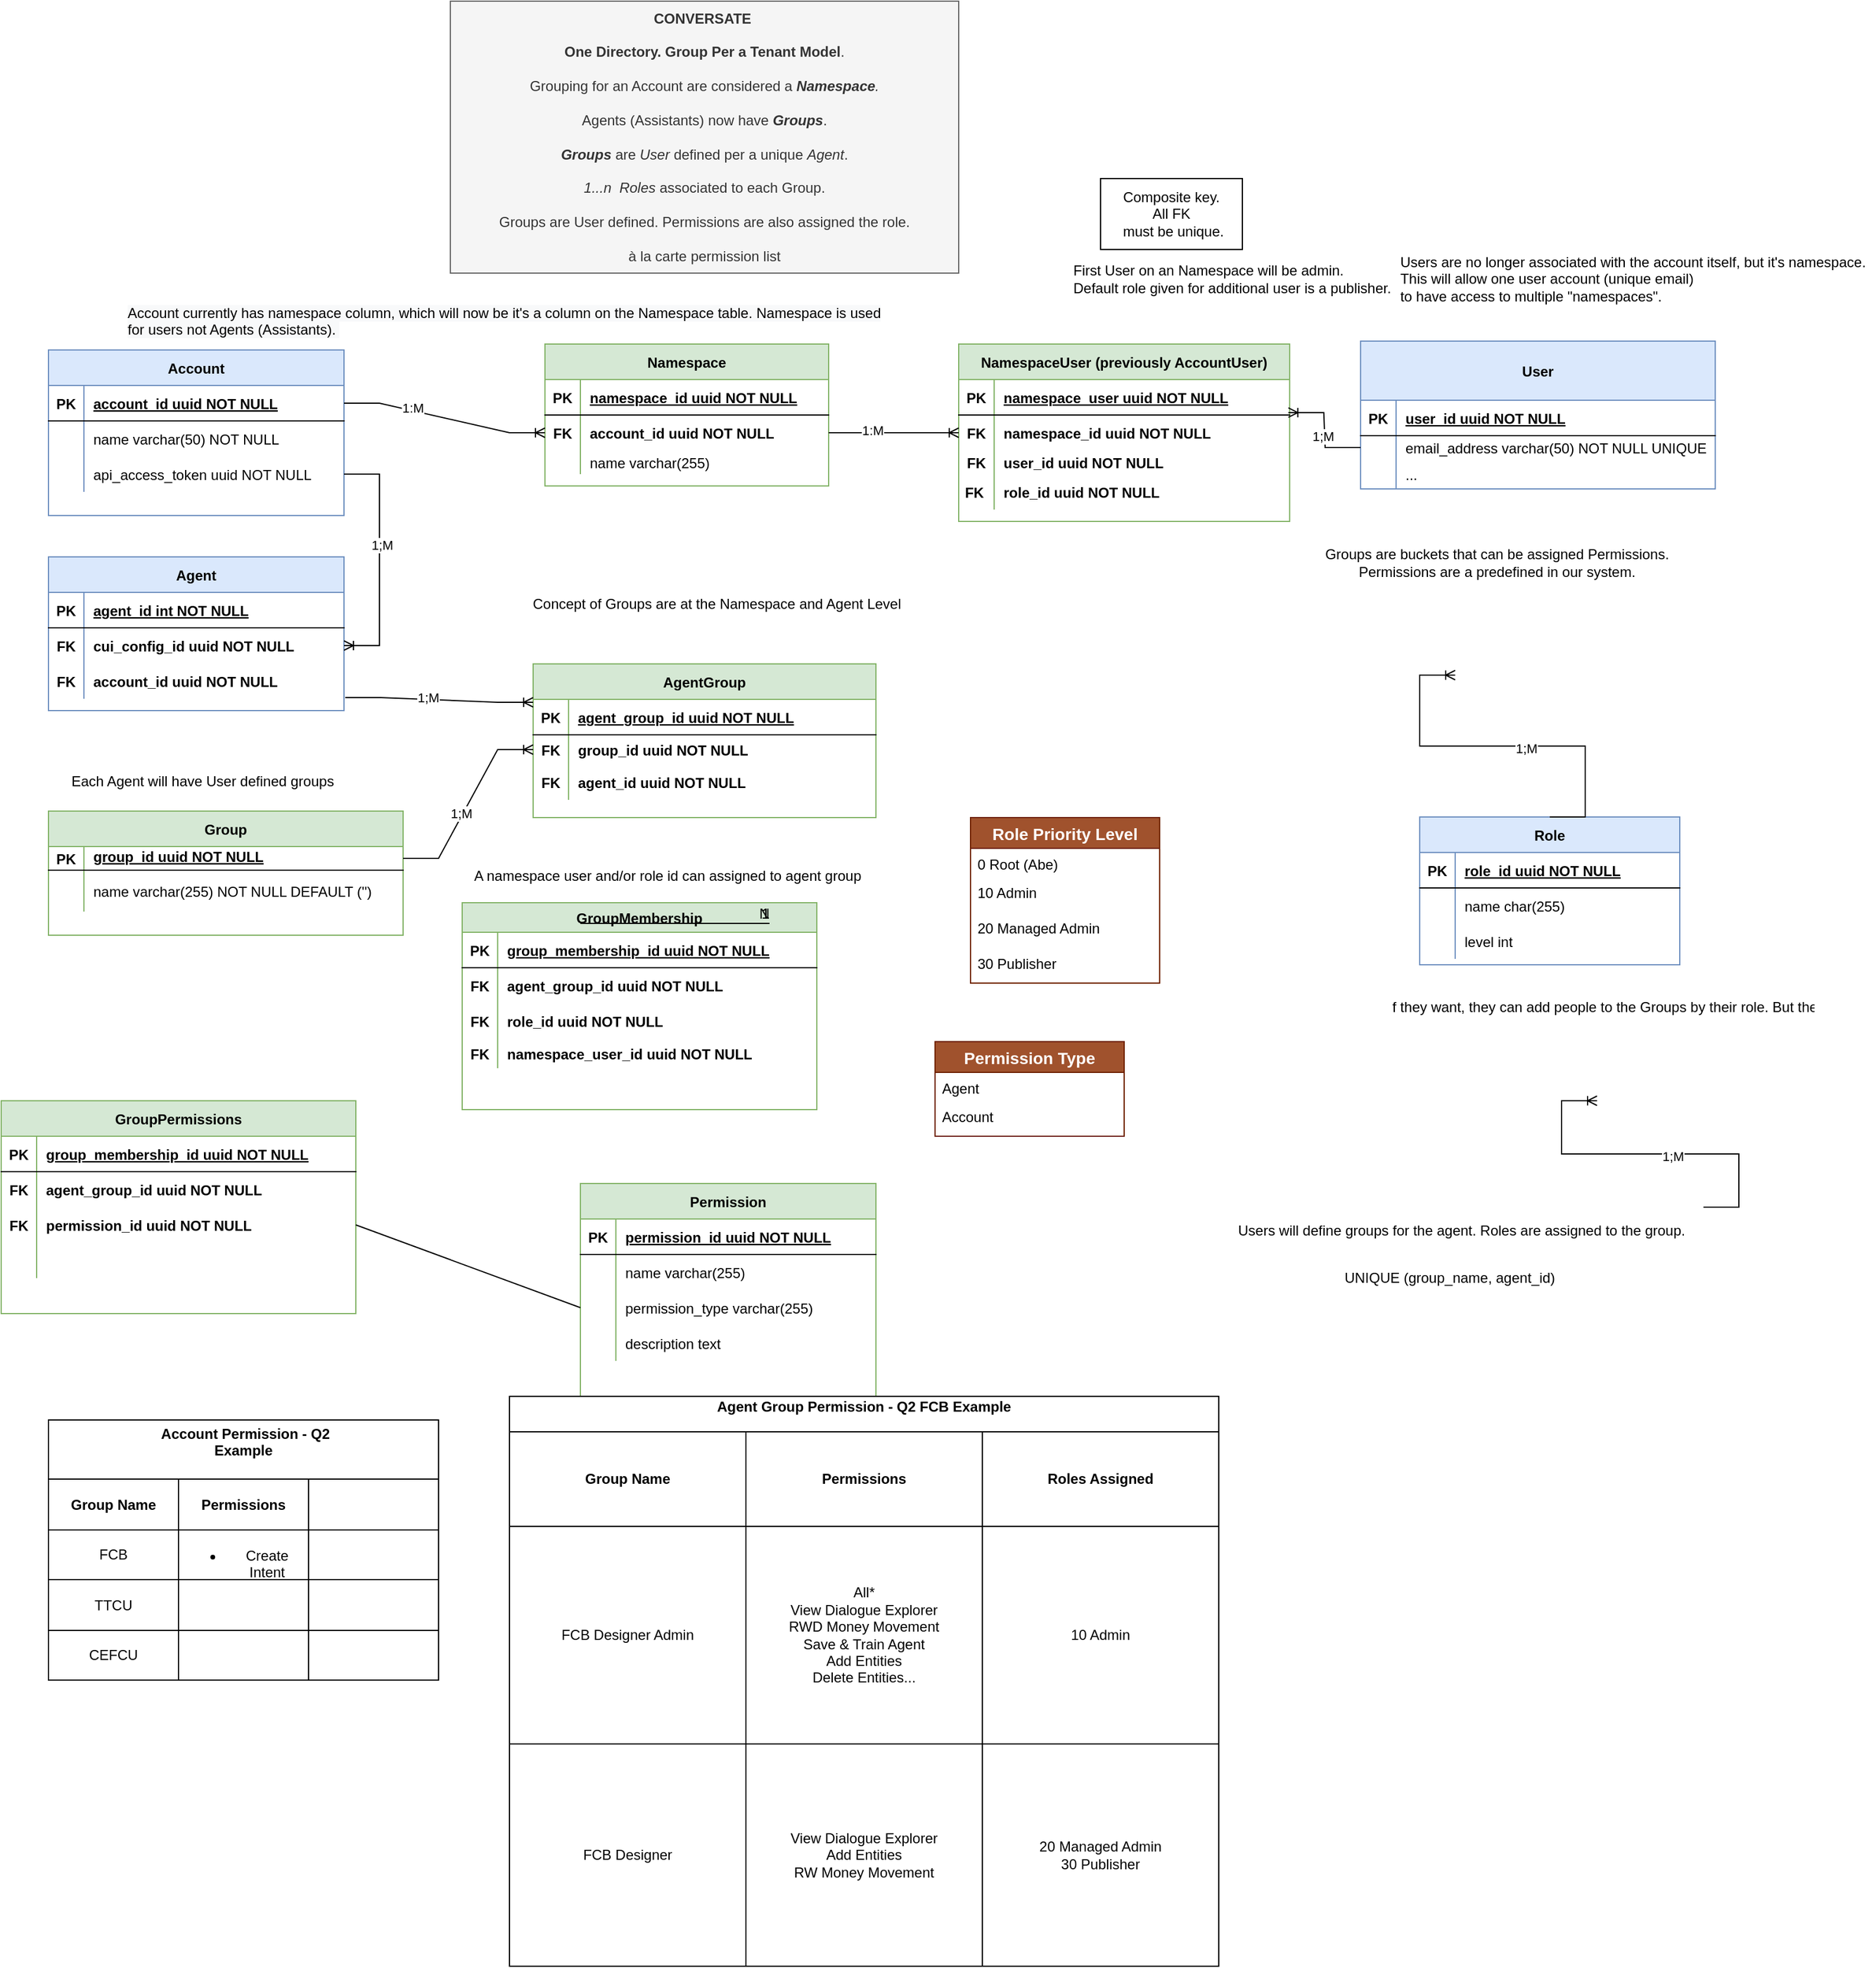<mxfile version="16.3.0" type="github" pages="2">
  <diagram id="R2lEEEUBdFMjLlhIrx00" name="Page-1">
    <mxGraphModel dx="2269" dy="1909" grid="1" gridSize="10" guides="1" tooltips="1" connect="1" arrows="1" fold="1" page="1" pageScale="1" pageWidth="850" pageHeight="1100" math="0" shadow="0" extFonts="Permanent Marker^https://fonts.googleapis.com/css?family=Permanent+Marker">
      <root>
        <mxCell id="0" />
        <mxCell id="1" parent="0" />
        <mxCell id="C-vyLk0tnHw3VtMMgP7b-2" value="User" style="shape=table;startSize=50;container=1;collapsible=1;childLayout=tableLayout;fixedRows=1;rowLines=0;fontStyle=1;align=center;resizeLast=1;fillColor=#dae8fc;strokeColor=#6c8ebf;" parent="1" vertex="1">
          <mxGeometry x="1070" y="77.5" width="300" height="125" as="geometry" />
        </mxCell>
        <mxCell id="C-vyLk0tnHw3VtMMgP7b-3" value="" style="shape=partialRectangle;collapsible=0;dropTarget=0;pointerEvents=0;fillColor=none;points=[[0,0.5],[1,0.5]];portConstraint=eastwest;top=0;left=0;right=0;bottom=1;" parent="C-vyLk0tnHw3VtMMgP7b-2" vertex="1">
          <mxGeometry y="50" width="300" height="30" as="geometry" />
        </mxCell>
        <mxCell id="C-vyLk0tnHw3VtMMgP7b-4" value="PK" style="shape=partialRectangle;overflow=hidden;connectable=0;fillColor=none;top=0;left=0;bottom=0;right=0;fontStyle=1;" parent="C-vyLk0tnHw3VtMMgP7b-3" vertex="1">
          <mxGeometry width="30" height="30" as="geometry">
            <mxRectangle width="30" height="30" as="alternateBounds" />
          </mxGeometry>
        </mxCell>
        <mxCell id="C-vyLk0tnHw3VtMMgP7b-5" value="user_id uuid NOT NULL " style="shape=partialRectangle;overflow=hidden;connectable=0;fillColor=none;top=0;left=0;bottom=0;right=0;align=left;spacingLeft=6;fontStyle=5;" parent="C-vyLk0tnHw3VtMMgP7b-3" vertex="1">
          <mxGeometry x="30" width="270" height="30" as="geometry">
            <mxRectangle width="270" height="30" as="alternateBounds" />
          </mxGeometry>
        </mxCell>
        <mxCell id="C-vyLk0tnHw3VtMMgP7b-9" value="" style="shape=partialRectangle;collapsible=0;dropTarget=0;pointerEvents=0;fillColor=none;points=[[0,0.5],[1,0.5]];portConstraint=eastwest;top=0;left=0;right=0;bottom=0;" parent="C-vyLk0tnHw3VtMMgP7b-2" vertex="1">
          <mxGeometry y="80" width="300" height="20" as="geometry" />
        </mxCell>
        <mxCell id="C-vyLk0tnHw3VtMMgP7b-10" value="" style="shape=partialRectangle;overflow=hidden;connectable=0;fillColor=none;top=0;left=0;bottom=0;right=0;" parent="C-vyLk0tnHw3VtMMgP7b-9" vertex="1">
          <mxGeometry width="30" height="20" as="geometry">
            <mxRectangle width="30" height="20" as="alternateBounds" />
          </mxGeometry>
        </mxCell>
        <mxCell id="C-vyLk0tnHw3VtMMgP7b-11" value="email_address varchar(50) NOT NULL UNIQUE" style="shape=partialRectangle;overflow=hidden;connectable=0;fillColor=none;top=0;left=0;bottom=0;right=0;align=left;spacingLeft=6;" parent="C-vyLk0tnHw3VtMMgP7b-9" vertex="1">
          <mxGeometry x="30" width="270" height="20" as="geometry">
            <mxRectangle width="270" height="20" as="alternateBounds" />
          </mxGeometry>
        </mxCell>
        <mxCell id="C-vyLk0tnHw3VtMMgP7b-6" value="" style="shape=partialRectangle;collapsible=0;dropTarget=0;pointerEvents=0;fillColor=none;points=[[0,0.5],[1,0.5]];portConstraint=eastwest;top=0;left=0;right=0;bottom=0;" parent="C-vyLk0tnHw3VtMMgP7b-2" vertex="1">
          <mxGeometry y="100" width="300" height="25" as="geometry" />
        </mxCell>
        <mxCell id="C-vyLk0tnHw3VtMMgP7b-7" value="" style="shape=partialRectangle;overflow=hidden;connectable=0;fillColor=none;top=0;left=0;bottom=0;right=0;" parent="C-vyLk0tnHw3VtMMgP7b-6" vertex="1">
          <mxGeometry width="30" height="25" as="geometry">
            <mxRectangle width="30" height="25" as="alternateBounds" />
          </mxGeometry>
        </mxCell>
        <mxCell id="C-vyLk0tnHw3VtMMgP7b-8" value="..." style="shape=partialRectangle;overflow=hidden;connectable=0;fillColor=none;top=0;left=0;bottom=0;right=0;align=left;spacingLeft=6;" parent="C-vyLk0tnHw3VtMMgP7b-6" vertex="1">
          <mxGeometry x="30" width="270" height="25" as="geometry">
            <mxRectangle width="270" height="25" as="alternateBounds" />
          </mxGeometry>
        </mxCell>
        <mxCell id="C-vyLk0tnHw3VtMMgP7b-13" value="Agent" style="shape=table;startSize=30;container=1;collapsible=1;childLayout=tableLayout;fixedRows=1;rowLines=0;fontStyle=1;align=center;resizeLast=1;fillColor=#dae8fc;strokeColor=#6c8ebf;" parent="1" vertex="1">
          <mxGeometry x="-40" y="260" width="250" height="130" as="geometry" />
        </mxCell>
        <mxCell id="C-vyLk0tnHw3VtMMgP7b-14" value="" style="shape=partialRectangle;collapsible=0;dropTarget=0;pointerEvents=0;fillColor=none;points=[[0,0.5],[1,0.5]];portConstraint=eastwest;top=0;left=0;right=0;bottom=1;" parent="C-vyLk0tnHw3VtMMgP7b-13" vertex="1">
          <mxGeometry y="30" width="250" height="30" as="geometry" />
        </mxCell>
        <mxCell id="C-vyLk0tnHw3VtMMgP7b-15" value="PK" style="shape=partialRectangle;overflow=hidden;connectable=0;fillColor=none;top=0;left=0;bottom=0;right=0;fontStyle=1;" parent="C-vyLk0tnHw3VtMMgP7b-14" vertex="1">
          <mxGeometry width="30" height="30" as="geometry">
            <mxRectangle width="30" height="30" as="alternateBounds" />
          </mxGeometry>
        </mxCell>
        <mxCell id="C-vyLk0tnHw3VtMMgP7b-16" value="agent_id int NOT NULL " style="shape=partialRectangle;overflow=hidden;connectable=0;fillColor=none;top=0;left=0;bottom=0;right=0;align=left;spacingLeft=6;fontStyle=5;" parent="C-vyLk0tnHw3VtMMgP7b-14" vertex="1">
          <mxGeometry x="30" width="220" height="30" as="geometry">
            <mxRectangle width="220" height="30" as="alternateBounds" />
          </mxGeometry>
        </mxCell>
        <mxCell id="C-vyLk0tnHw3VtMMgP7b-17" value="" style="shape=partialRectangle;collapsible=0;dropTarget=0;pointerEvents=0;fillColor=none;points=[[0,0.5],[1,0.5]];portConstraint=eastwest;top=0;left=0;right=0;bottom=0;" parent="C-vyLk0tnHw3VtMMgP7b-13" vertex="1">
          <mxGeometry y="60" width="250" height="30" as="geometry" />
        </mxCell>
        <mxCell id="C-vyLk0tnHw3VtMMgP7b-18" value="FK" style="shape=partialRectangle;overflow=hidden;connectable=0;fillColor=none;top=0;left=0;bottom=0;right=0;fontStyle=1" parent="C-vyLk0tnHw3VtMMgP7b-17" vertex="1">
          <mxGeometry width="30" height="30" as="geometry">
            <mxRectangle width="30" height="30" as="alternateBounds" />
          </mxGeometry>
        </mxCell>
        <mxCell id="C-vyLk0tnHw3VtMMgP7b-19" value="cui_config_id uuid NOT NULL" style="shape=partialRectangle;overflow=hidden;connectable=0;fillColor=none;top=0;left=0;bottom=0;right=0;align=left;spacingLeft=6;fontStyle=1" parent="C-vyLk0tnHw3VtMMgP7b-17" vertex="1">
          <mxGeometry x="30" width="220" height="30" as="geometry">
            <mxRectangle width="220" height="30" as="alternateBounds" />
          </mxGeometry>
        </mxCell>
        <mxCell id="C-vyLk0tnHw3VtMMgP7b-20" value="" style="shape=partialRectangle;collapsible=0;dropTarget=0;pointerEvents=0;fillColor=none;points=[[0,0.5],[1,0.5]];portConstraint=eastwest;top=0;left=0;right=0;bottom=0;" parent="C-vyLk0tnHw3VtMMgP7b-13" vertex="1">
          <mxGeometry y="90" width="250" height="30" as="geometry" />
        </mxCell>
        <mxCell id="C-vyLk0tnHw3VtMMgP7b-21" value="FK" style="shape=partialRectangle;overflow=hidden;connectable=0;fillColor=none;top=0;left=0;bottom=0;right=0;fontStyle=1" parent="C-vyLk0tnHw3VtMMgP7b-20" vertex="1">
          <mxGeometry width="30" height="30" as="geometry">
            <mxRectangle width="30" height="30" as="alternateBounds" />
          </mxGeometry>
        </mxCell>
        <mxCell id="C-vyLk0tnHw3VtMMgP7b-22" value="account_id uuid NOT NULL" style="shape=partialRectangle;overflow=hidden;connectable=0;fillColor=none;top=0;left=0;bottom=0;right=0;align=left;spacingLeft=6;fontStyle=1" parent="C-vyLk0tnHw3VtMMgP7b-20" vertex="1">
          <mxGeometry x="30" width="220" height="30" as="geometry">
            <mxRectangle width="220" height="30" as="alternateBounds" />
          </mxGeometry>
        </mxCell>
        <mxCell id="C-vyLk0tnHw3VtMMgP7b-23" value="Account" style="shape=table;startSize=30;container=1;collapsible=1;childLayout=tableLayout;fixedRows=1;rowLines=0;fontStyle=1;align=center;resizeLast=1;fillColor=#dae8fc;strokeColor=#6c8ebf;" parent="1" vertex="1">
          <mxGeometry x="-40" y="85" width="250" height="140" as="geometry" />
        </mxCell>
        <mxCell id="C-vyLk0tnHw3VtMMgP7b-24" value="" style="shape=partialRectangle;collapsible=0;dropTarget=0;pointerEvents=0;fillColor=none;points=[[0,0.5],[1,0.5]];portConstraint=eastwest;top=0;left=0;right=0;bottom=1;" parent="C-vyLk0tnHw3VtMMgP7b-23" vertex="1">
          <mxGeometry y="30" width="250" height="30" as="geometry" />
        </mxCell>
        <mxCell id="C-vyLk0tnHw3VtMMgP7b-25" value="PK" style="shape=partialRectangle;overflow=hidden;connectable=0;fillColor=none;top=0;left=0;bottom=0;right=0;fontStyle=1;" parent="C-vyLk0tnHw3VtMMgP7b-24" vertex="1">
          <mxGeometry width="30" height="30" as="geometry">
            <mxRectangle width="30" height="30" as="alternateBounds" />
          </mxGeometry>
        </mxCell>
        <mxCell id="C-vyLk0tnHw3VtMMgP7b-26" value="account  id uuid NOT NULL " style="shape=partialRectangle;overflow=hidden;connectable=0;fillColor=none;top=0;left=0;bottom=0;right=0;align=left;spacingLeft=6;fontStyle=5;" parent="C-vyLk0tnHw3VtMMgP7b-24" vertex="1">
          <mxGeometry x="30" width="220" height="30" as="geometry">
            <mxRectangle width="220" height="30" as="alternateBounds" />
          </mxGeometry>
        </mxCell>
        <mxCell id="rGsUePuVDvhkUU6C6sHi-175" value="" style="shape=partialRectangle;collapsible=0;dropTarget=0;pointerEvents=0;fillColor=none;points=[[0,0.5],[1,0.5]];portConstraint=eastwest;top=0;left=0;right=0;bottom=0;" parent="C-vyLk0tnHw3VtMMgP7b-23" vertex="1">
          <mxGeometry y="60" width="250" height="30" as="geometry" />
        </mxCell>
        <mxCell id="rGsUePuVDvhkUU6C6sHi-176" value="" style="shape=partialRectangle;overflow=hidden;connectable=0;fillColor=none;top=0;left=0;bottom=0;right=0;" parent="rGsUePuVDvhkUU6C6sHi-175" vertex="1">
          <mxGeometry width="30" height="30" as="geometry">
            <mxRectangle width="30" height="30" as="alternateBounds" />
          </mxGeometry>
        </mxCell>
        <mxCell id="rGsUePuVDvhkUU6C6sHi-177" value="name varchar(50) NOT NULL" style="shape=partialRectangle;overflow=hidden;connectable=0;fillColor=none;top=0;left=0;bottom=0;right=0;align=left;spacingLeft=6;" parent="rGsUePuVDvhkUU6C6sHi-175" vertex="1">
          <mxGeometry x="30" width="220" height="30" as="geometry">
            <mxRectangle width="220" height="30" as="alternateBounds" />
          </mxGeometry>
        </mxCell>
        <mxCell id="C-vyLk0tnHw3VtMMgP7b-27" value="" style="shape=partialRectangle;collapsible=0;dropTarget=0;pointerEvents=0;fillColor=none;points=[[0,0.5],[1,0.5]];portConstraint=eastwest;top=0;left=0;right=0;bottom=0;" parent="C-vyLk0tnHw3VtMMgP7b-23" vertex="1">
          <mxGeometry y="90" width="250" height="30" as="geometry" />
        </mxCell>
        <mxCell id="C-vyLk0tnHw3VtMMgP7b-28" value="" style="shape=partialRectangle;overflow=hidden;connectable=0;fillColor=none;top=0;left=0;bottom=0;right=0;" parent="C-vyLk0tnHw3VtMMgP7b-27" vertex="1">
          <mxGeometry width="30" height="30" as="geometry">
            <mxRectangle width="30" height="30" as="alternateBounds" />
          </mxGeometry>
        </mxCell>
        <mxCell id="C-vyLk0tnHw3VtMMgP7b-29" value="api_access_token uuid NOT NULL " style="shape=partialRectangle;overflow=hidden;connectable=0;fillColor=none;top=0;left=0;bottom=0;right=0;align=left;spacingLeft=6;" parent="C-vyLk0tnHw3VtMMgP7b-27" vertex="1">
          <mxGeometry x="30" width="220" height="30" as="geometry">
            <mxRectangle width="220" height="30" as="alternateBounds" />
          </mxGeometry>
        </mxCell>
        <mxCell id="rGsUePuVDvhkUU6C6sHi-1" value="Namespace" style="shape=table;startSize=30;container=1;collapsible=1;childLayout=tableLayout;fixedRows=1;rowLines=0;fontStyle=1;align=center;resizeLast=1;fillColor=#d5e8d4;strokeColor=#82b366;" parent="1" vertex="1">
          <mxGeometry x="380" y="80" width="240" height="120" as="geometry">
            <mxRectangle x="540" y="50" width="100" height="30" as="alternateBounds" />
          </mxGeometry>
        </mxCell>
        <mxCell id="rGsUePuVDvhkUU6C6sHi-2" value="" style="shape=tableRow;horizontal=0;startSize=0;swimlaneHead=0;swimlaneBody=0;fillColor=none;collapsible=0;dropTarget=0;points=[[0,0.5],[1,0.5]];portConstraint=eastwest;top=0;left=0;right=0;bottom=1;" parent="rGsUePuVDvhkUU6C6sHi-1" vertex="1">
          <mxGeometry y="30" width="240" height="30" as="geometry" />
        </mxCell>
        <mxCell id="rGsUePuVDvhkUU6C6sHi-3" value="PK" style="shape=partialRectangle;connectable=0;fillColor=none;top=0;left=0;bottom=0;right=0;fontStyle=1;overflow=hidden;" parent="rGsUePuVDvhkUU6C6sHi-2" vertex="1">
          <mxGeometry width="30" height="30" as="geometry">
            <mxRectangle width="30" height="30" as="alternateBounds" />
          </mxGeometry>
        </mxCell>
        <mxCell id="rGsUePuVDvhkUU6C6sHi-4" value="namespace_id uuid NOT NULL" style="shape=partialRectangle;connectable=0;fillColor=none;top=0;left=0;bottom=0;right=0;align=left;spacingLeft=6;fontStyle=5;overflow=hidden;" parent="rGsUePuVDvhkUU6C6sHi-2" vertex="1">
          <mxGeometry x="30" width="210" height="30" as="geometry">
            <mxRectangle width="210" height="30" as="alternateBounds" />
          </mxGeometry>
        </mxCell>
        <mxCell id="rGsUePuVDvhkUU6C6sHi-8" value="" style="shape=tableRow;horizontal=0;startSize=0;swimlaneHead=0;swimlaneBody=0;fillColor=none;collapsible=0;dropTarget=0;points=[[0,0.5],[1,0.5]];portConstraint=eastwest;top=0;left=0;right=0;bottom=0;fontStyle=1" parent="rGsUePuVDvhkUU6C6sHi-1" vertex="1">
          <mxGeometry y="60" width="240" height="30" as="geometry" />
        </mxCell>
        <mxCell id="rGsUePuVDvhkUU6C6sHi-9" value="FK" style="shape=partialRectangle;connectable=0;fillColor=none;top=0;left=0;bottom=0;right=0;editable=1;overflow=hidden;fontStyle=1" parent="rGsUePuVDvhkUU6C6sHi-8" vertex="1">
          <mxGeometry width="30" height="30" as="geometry">
            <mxRectangle width="30" height="30" as="alternateBounds" />
          </mxGeometry>
        </mxCell>
        <mxCell id="rGsUePuVDvhkUU6C6sHi-10" value="account_id uuid NOT NULL" style="shape=partialRectangle;connectable=0;fillColor=none;top=0;left=0;bottom=0;right=0;align=left;spacingLeft=6;overflow=hidden;fontStyle=1" parent="rGsUePuVDvhkUU6C6sHi-8" vertex="1">
          <mxGeometry x="30" width="210" height="30" as="geometry">
            <mxRectangle width="210" height="30" as="alternateBounds" />
          </mxGeometry>
        </mxCell>
        <mxCell id="rGsUePuVDvhkUU6C6sHi-5" value="" style="shape=tableRow;horizontal=0;startSize=0;swimlaneHead=0;swimlaneBody=0;fillColor=none;collapsible=0;dropTarget=0;points=[[0,0.5],[1,0.5]];portConstraint=eastwest;top=0;left=0;right=0;bottom=0;" parent="rGsUePuVDvhkUU6C6sHi-1" vertex="1">
          <mxGeometry y="90" width="240" height="20" as="geometry" />
        </mxCell>
        <mxCell id="rGsUePuVDvhkUU6C6sHi-6" value="" style="shape=partialRectangle;connectable=0;fillColor=none;top=0;left=0;bottom=0;right=0;editable=1;overflow=hidden;" parent="rGsUePuVDvhkUU6C6sHi-5" vertex="1">
          <mxGeometry width="30" height="20" as="geometry">
            <mxRectangle width="30" height="20" as="alternateBounds" />
          </mxGeometry>
        </mxCell>
        <mxCell id="rGsUePuVDvhkUU6C6sHi-7" value="name varchar(255) " style="shape=partialRectangle;connectable=0;fillColor=none;top=0;left=0;bottom=0;right=0;align=left;spacingLeft=6;overflow=hidden;" parent="rGsUePuVDvhkUU6C6sHi-5" vertex="1">
          <mxGeometry x="30" width="210" height="20" as="geometry">
            <mxRectangle width="210" height="20" as="alternateBounds" />
          </mxGeometry>
        </mxCell>
        <mxCell id="rGsUePuVDvhkUU6C6sHi-32" value="GroupMembership" style="shape=table;startSize=25;container=1;collapsible=1;childLayout=tableLayout;fixedRows=1;rowLines=0;fontStyle=1;align=center;resizeLast=1;fillColor=#d5e8d4;strokeColor=#82b366;" parent="1" vertex="1">
          <mxGeometry x="310" y="552.5" width="300" height="175" as="geometry" />
        </mxCell>
        <mxCell id="rGsUePuVDvhkUU6C6sHi-33" value="" style="shape=tableRow;horizontal=0;startSize=0;swimlaneHead=0;swimlaneBody=0;fillColor=none;collapsible=0;dropTarget=0;points=[[0,0.5],[1,0.5]];portConstraint=eastwest;top=0;left=0;right=0;bottom=1;" parent="rGsUePuVDvhkUU6C6sHi-32" vertex="1">
          <mxGeometry y="25" width="300" height="30" as="geometry" />
        </mxCell>
        <mxCell id="rGsUePuVDvhkUU6C6sHi-34" value="PK" style="shape=partialRectangle;connectable=0;fillColor=none;top=0;left=0;bottom=0;right=0;fontStyle=1;overflow=hidden;" parent="rGsUePuVDvhkUU6C6sHi-33" vertex="1">
          <mxGeometry width="30" height="30" as="geometry">
            <mxRectangle width="30" height="30" as="alternateBounds" />
          </mxGeometry>
        </mxCell>
        <mxCell id="rGsUePuVDvhkUU6C6sHi-35" value="group_membership_id uuid NOT NULL" style="shape=partialRectangle;connectable=0;fillColor=none;top=0;left=0;bottom=0;right=0;align=left;spacingLeft=6;fontStyle=5;overflow=hidden;" parent="rGsUePuVDvhkUU6C6sHi-33" vertex="1">
          <mxGeometry x="30" width="270" height="30" as="geometry">
            <mxRectangle width="270" height="30" as="alternateBounds" />
          </mxGeometry>
        </mxCell>
        <mxCell id="rGsUePuVDvhkUU6C6sHi-36" value="" style="shape=tableRow;horizontal=0;startSize=0;swimlaneHead=0;swimlaneBody=0;fillColor=none;collapsible=0;dropTarget=0;points=[[0,0.5],[1,0.5]];portConstraint=eastwest;top=0;left=0;right=0;bottom=0;fontStyle=1" parent="rGsUePuVDvhkUU6C6sHi-32" vertex="1">
          <mxGeometry y="55" width="300" height="30" as="geometry" />
        </mxCell>
        <mxCell id="rGsUePuVDvhkUU6C6sHi-37" value="FK" style="shape=partialRectangle;connectable=0;fillColor=none;top=0;left=0;bottom=0;right=0;editable=1;overflow=hidden;fontStyle=1" parent="rGsUePuVDvhkUU6C6sHi-36" vertex="1">
          <mxGeometry width="30" height="30" as="geometry">
            <mxRectangle width="30" height="30" as="alternateBounds" />
          </mxGeometry>
        </mxCell>
        <mxCell id="rGsUePuVDvhkUU6C6sHi-38" value="agent_group_id uuid NOT NULL" style="shape=partialRectangle;connectable=0;fillColor=none;top=0;left=0;bottom=0;right=0;align=left;spacingLeft=6;overflow=hidden;fontStyle=1" parent="rGsUePuVDvhkUU6C6sHi-36" vertex="1">
          <mxGeometry x="30" width="270" height="30" as="geometry">
            <mxRectangle width="270" height="30" as="alternateBounds" />
          </mxGeometry>
        </mxCell>
        <mxCell id="rGsUePuVDvhkUU6C6sHi-39" value="" style="shape=tableRow;horizontal=0;startSize=0;swimlaneHead=0;swimlaneBody=0;fillColor=none;collapsible=0;dropTarget=0;points=[[0,0.5],[1,0.5]];portConstraint=eastwest;top=0;left=0;right=0;bottom=0;" parent="rGsUePuVDvhkUU6C6sHi-32" vertex="1">
          <mxGeometry y="85" width="300" height="30" as="geometry" />
        </mxCell>
        <mxCell id="rGsUePuVDvhkUU6C6sHi-40" value="FK" style="shape=partialRectangle;connectable=0;fillColor=none;top=0;left=0;bottom=0;right=0;editable=1;overflow=hidden;fontStyle=1" parent="rGsUePuVDvhkUU6C6sHi-39" vertex="1">
          <mxGeometry width="30" height="30" as="geometry">
            <mxRectangle width="30" height="30" as="alternateBounds" />
          </mxGeometry>
        </mxCell>
        <mxCell id="rGsUePuVDvhkUU6C6sHi-41" value="role_id uuid NOT NULL" style="shape=partialRectangle;connectable=0;fillColor=none;top=0;left=0;bottom=0;right=0;align=left;spacingLeft=6;overflow=hidden;fontStyle=1" parent="rGsUePuVDvhkUU6C6sHi-39" vertex="1">
          <mxGeometry x="30" width="270" height="30" as="geometry">
            <mxRectangle width="270" height="30" as="alternateBounds" />
          </mxGeometry>
        </mxCell>
        <mxCell id="rGsUePuVDvhkUU6C6sHi-42" value="" style="shape=tableRow;horizontal=0;startSize=0;swimlaneHead=0;swimlaneBody=0;fillColor=none;collapsible=0;dropTarget=0;points=[[0,0.5],[1,0.5]];portConstraint=eastwest;top=0;left=0;right=0;bottom=0;" parent="rGsUePuVDvhkUU6C6sHi-32" vertex="1">
          <mxGeometry y="115" width="300" height="25" as="geometry" />
        </mxCell>
        <mxCell id="rGsUePuVDvhkUU6C6sHi-43" value="FK" style="shape=partialRectangle;connectable=0;fillColor=none;top=0;left=0;bottom=0;right=0;editable=1;overflow=hidden;fontStyle=1" parent="rGsUePuVDvhkUU6C6sHi-42" vertex="1">
          <mxGeometry width="30" height="25" as="geometry">
            <mxRectangle width="30" height="25" as="alternateBounds" />
          </mxGeometry>
        </mxCell>
        <mxCell id="rGsUePuVDvhkUU6C6sHi-44" value="namespace_user_id uuid NOT NULL" style="shape=partialRectangle;connectable=0;fillColor=none;top=0;left=0;bottom=0;right=0;align=left;spacingLeft=6;overflow=hidden;fontStyle=1" parent="rGsUePuVDvhkUU6C6sHi-42" vertex="1">
          <mxGeometry x="30" width="270" height="25" as="geometry">
            <mxRectangle width="270" height="25" as="alternateBounds" />
          </mxGeometry>
        </mxCell>
        <mxCell id="rGsUePuVDvhkUU6C6sHi-45" value="Group" style="shape=table;startSize=30;container=1;collapsible=1;childLayout=tableLayout;fixedRows=1;rowLines=0;fontStyle=1;align=center;resizeLast=1;fillColor=#d5e8d4;strokeColor=#82b366;" parent="1" vertex="1">
          <mxGeometry x="-40" y="475" width="300" height="105" as="geometry" />
        </mxCell>
        <mxCell id="rGsUePuVDvhkUU6C6sHi-46" value="" style="shape=tableRow;horizontal=0;startSize=0;swimlaneHead=0;swimlaneBody=0;fillColor=none;collapsible=0;dropTarget=0;points=[[0,0.5],[1,0.5]];portConstraint=eastwest;top=0;left=0;right=0;bottom=1;" parent="rGsUePuVDvhkUU6C6sHi-45" vertex="1">
          <mxGeometry y="30" width="300" height="20" as="geometry" />
        </mxCell>
        <mxCell id="rGsUePuVDvhkUU6C6sHi-47" value="PK" style="shape=partialRectangle;connectable=0;fillColor=none;top=0;left=0;bottom=0;right=0;fontStyle=1;overflow=hidden;" parent="rGsUePuVDvhkUU6C6sHi-46" vertex="1">
          <mxGeometry width="30" height="20" as="geometry">
            <mxRectangle width="30" height="20" as="alternateBounds" />
          </mxGeometry>
        </mxCell>
        <mxCell id="rGsUePuVDvhkUU6C6sHi-48" value="group_id uuid NOT NULL&#xa;" style="shape=partialRectangle;connectable=0;fillColor=none;top=0;left=0;bottom=0;right=0;align=left;spacingLeft=6;fontStyle=5;overflow=hidden;" parent="rGsUePuVDvhkUU6C6sHi-46" vertex="1">
          <mxGeometry x="30" width="270" height="20" as="geometry">
            <mxRectangle width="270" height="20" as="alternateBounds" />
          </mxGeometry>
        </mxCell>
        <mxCell id="rGsUePuVDvhkUU6C6sHi-49" value="" style="shape=tableRow;horizontal=0;startSize=0;swimlaneHead=0;swimlaneBody=0;fillColor=none;collapsible=0;dropTarget=0;points=[[0,0.5],[1,0.5]];portConstraint=eastwest;top=0;left=0;right=0;bottom=0;" parent="rGsUePuVDvhkUU6C6sHi-45" vertex="1">
          <mxGeometry y="50" width="300" height="35" as="geometry" />
        </mxCell>
        <mxCell id="rGsUePuVDvhkUU6C6sHi-50" value="" style="shape=partialRectangle;connectable=0;fillColor=none;top=0;left=0;bottom=0;right=0;editable=1;overflow=hidden;fontStyle=1" parent="rGsUePuVDvhkUU6C6sHi-49" vertex="1">
          <mxGeometry width="30" height="35" as="geometry">
            <mxRectangle width="30" height="35" as="alternateBounds" />
          </mxGeometry>
        </mxCell>
        <mxCell id="rGsUePuVDvhkUU6C6sHi-51" value="name varchar(255) NOT NULL DEFAULT (&#39;&#39;)" style="shape=partialRectangle;connectable=0;fillColor=none;top=0;left=0;bottom=0;right=0;align=left;spacingLeft=6;overflow=hidden;fontStyle=0" parent="rGsUePuVDvhkUU6C6sHi-49" vertex="1">
          <mxGeometry x="30" width="270" height="35" as="geometry">
            <mxRectangle width="270" height="35" as="alternateBounds" />
          </mxGeometry>
        </mxCell>
        <mxCell id="rGsUePuVDvhkUU6C6sHi-58" value="Permission" style="shape=table;startSize=30;container=1;collapsible=1;childLayout=tableLayout;fixedRows=1;rowLines=0;fontStyle=1;align=center;resizeLast=1;fillColor=#d5e8d4;strokeColor=#82b366;" parent="1" vertex="1">
          <mxGeometry x="410" y="790" width="250" height="180" as="geometry" />
        </mxCell>
        <mxCell id="rGsUePuVDvhkUU6C6sHi-59" value="" style="shape=tableRow;horizontal=0;startSize=0;swimlaneHead=0;swimlaneBody=0;fillColor=none;collapsible=0;dropTarget=0;points=[[0,0.5],[1,0.5]];portConstraint=eastwest;top=0;left=0;right=0;bottom=1;" parent="rGsUePuVDvhkUU6C6sHi-58" vertex="1">
          <mxGeometry y="30" width="250" height="30" as="geometry" />
        </mxCell>
        <mxCell id="rGsUePuVDvhkUU6C6sHi-60" value="PK" style="shape=partialRectangle;connectable=0;fillColor=none;top=0;left=0;bottom=0;right=0;fontStyle=1;overflow=hidden;" parent="rGsUePuVDvhkUU6C6sHi-59" vertex="1">
          <mxGeometry width="30" height="30" as="geometry">
            <mxRectangle width="30" height="30" as="alternateBounds" />
          </mxGeometry>
        </mxCell>
        <mxCell id="rGsUePuVDvhkUU6C6sHi-61" value="permission_id uuid NOT NULL" style="shape=partialRectangle;connectable=0;fillColor=none;top=0;left=0;bottom=0;right=0;align=left;spacingLeft=6;fontStyle=5;overflow=hidden;" parent="rGsUePuVDvhkUU6C6sHi-59" vertex="1">
          <mxGeometry x="30" width="220" height="30" as="geometry">
            <mxRectangle width="220" height="30" as="alternateBounds" />
          </mxGeometry>
        </mxCell>
        <mxCell id="rGsUePuVDvhkUU6C6sHi-62" value="" style="shape=tableRow;horizontal=0;startSize=0;swimlaneHead=0;swimlaneBody=0;fillColor=none;collapsible=0;dropTarget=0;points=[[0,0.5],[1,0.5]];portConstraint=eastwest;top=0;left=0;right=0;bottom=0;" parent="rGsUePuVDvhkUU6C6sHi-58" vertex="1">
          <mxGeometry y="60" width="250" height="30" as="geometry" />
        </mxCell>
        <mxCell id="rGsUePuVDvhkUU6C6sHi-63" value="" style="shape=partialRectangle;connectable=0;fillColor=none;top=0;left=0;bottom=0;right=0;editable=1;overflow=hidden;" parent="rGsUePuVDvhkUU6C6sHi-62" vertex="1">
          <mxGeometry width="30" height="30" as="geometry">
            <mxRectangle width="30" height="30" as="alternateBounds" />
          </mxGeometry>
        </mxCell>
        <mxCell id="rGsUePuVDvhkUU6C6sHi-64" value="name varchar(255)" style="shape=partialRectangle;connectable=0;fillColor=none;top=0;left=0;bottom=0;right=0;align=left;spacingLeft=6;overflow=hidden;" parent="rGsUePuVDvhkUU6C6sHi-62" vertex="1">
          <mxGeometry x="30" width="220" height="30" as="geometry">
            <mxRectangle width="220" height="30" as="alternateBounds" />
          </mxGeometry>
        </mxCell>
        <mxCell id="rGsUePuVDvhkUU6C6sHi-68" value="" style="shape=tableRow;horizontal=0;startSize=0;swimlaneHead=0;swimlaneBody=0;fillColor=none;collapsible=0;dropTarget=0;points=[[0,0.5],[1,0.5]];portConstraint=eastwest;top=0;left=0;right=0;bottom=0;" parent="rGsUePuVDvhkUU6C6sHi-58" vertex="1">
          <mxGeometry y="90" width="250" height="30" as="geometry" />
        </mxCell>
        <mxCell id="rGsUePuVDvhkUU6C6sHi-69" value="" style="shape=partialRectangle;connectable=0;fillColor=none;top=0;left=0;bottom=0;right=0;editable=1;overflow=hidden;" parent="rGsUePuVDvhkUU6C6sHi-68" vertex="1">
          <mxGeometry width="30" height="30" as="geometry">
            <mxRectangle width="30" height="30" as="alternateBounds" />
          </mxGeometry>
        </mxCell>
        <mxCell id="rGsUePuVDvhkUU6C6sHi-70" value="permission_type varchar(255)" style="shape=partialRectangle;connectable=0;fillColor=none;top=0;left=0;bottom=0;right=0;align=left;spacingLeft=6;overflow=hidden;" parent="rGsUePuVDvhkUU6C6sHi-68" vertex="1">
          <mxGeometry x="30" width="220" height="30" as="geometry">
            <mxRectangle width="220" height="30" as="alternateBounds" />
          </mxGeometry>
        </mxCell>
        <mxCell id="rGsUePuVDvhkUU6C6sHi-65" value="" style="shape=tableRow;horizontal=0;startSize=0;swimlaneHead=0;swimlaneBody=0;fillColor=none;collapsible=0;dropTarget=0;points=[[0,0.5],[1,0.5]];portConstraint=eastwest;top=0;left=0;right=0;bottom=0;" parent="rGsUePuVDvhkUU6C6sHi-58" vertex="1">
          <mxGeometry y="120" width="250" height="30" as="geometry" />
        </mxCell>
        <mxCell id="rGsUePuVDvhkUU6C6sHi-66" value="" style="shape=partialRectangle;connectable=0;fillColor=none;top=0;left=0;bottom=0;right=0;editable=1;overflow=hidden;" parent="rGsUePuVDvhkUU6C6sHi-65" vertex="1">
          <mxGeometry width="30" height="30" as="geometry">
            <mxRectangle width="30" height="30" as="alternateBounds" />
          </mxGeometry>
        </mxCell>
        <mxCell id="rGsUePuVDvhkUU6C6sHi-67" value="description text" style="shape=partialRectangle;connectable=0;fillColor=none;top=0;left=0;bottom=0;right=0;align=left;spacingLeft=6;overflow=hidden;" parent="rGsUePuVDvhkUU6C6sHi-65" vertex="1">
          <mxGeometry x="30" width="220" height="30" as="geometry">
            <mxRectangle width="220" height="30" as="alternateBounds" />
          </mxGeometry>
        </mxCell>
        <mxCell id="rGsUePuVDvhkUU6C6sHi-129" value="" style="edgeStyle=entityRelationEdgeStyle;fontSize=12;html=1;endArrow=ERoneToMany;rounded=0;entryX=0;entryY=0.5;entryDx=0;entryDy=0;" parent="1" source="C-vyLk0tnHw3VtMMgP7b-24" target="rGsUePuVDvhkUU6C6sHi-8" edge="1">
          <mxGeometry width="100" height="100" relative="1" as="geometry">
            <mxPoint x="300" y="215" as="sourcePoint" />
            <mxPoint x="440" y="125" as="targetPoint" />
          </mxGeometry>
        </mxCell>
        <mxCell id="rGsUePuVDvhkUU6C6sHi-130" value="1:M" style="edgeLabel;html=1;align=center;verticalAlign=middle;resizable=0;points=[];" parent="rGsUePuVDvhkUU6C6sHi-129" vertex="1" connectable="0">
          <mxGeometry x="-0.332" y="2" relative="1" as="geometry">
            <mxPoint as="offset" />
          </mxGeometry>
        </mxCell>
        <mxCell id="rGsUePuVDvhkUU6C6sHi-131" value="AgentGroup" style="shape=table;startSize=30;container=1;collapsible=1;childLayout=tableLayout;fixedRows=1;rowLines=0;fontStyle=1;align=center;resizeLast=1;fillColor=#d5e8d4;strokeColor=#82b366;" parent="1" vertex="1">
          <mxGeometry x="370" y="350.5" width="290" height="130" as="geometry" />
        </mxCell>
        <mxCell id="rGsUePuVDvhkUU6C6sHi-132" value="" style="shape=tableRow;horizontal=0;startSize=0;swimlaneHead=0;swimlaneBody=0;fillColor=none;collapsible=0;dropTarget=0;points=[[0,0.5],[1,0.5]];portConstraint=eastwest;top=0;left=0;right=0;bottom=1;" parent="rGsUePuVDvhkUU6C6sHi-131" vertex="1">
          <mxGeometry y="30" width="290" height="30" as="geometry" />
        </mxCell>
        <mxCell id="rGsUePuVDvhkUU6C6sHi-133" value="PK" style="shape=partialRectangle;connectable=0;fillColor=none;top=0;left=0;bottom=0;right=0;fontStyle=1;overflow=hidden;" parent="rGsUePuVDvhkUU6C6sHi-132" vertex="1">
          <mxGeometry width="30" height="30" as="geometry">
            <mxRectangle width="30" height="30" as="alternateBounds" />
          </mxGeometry>
        </mxCell>
        <mxCell id="rGsUePuVDvhkUU6C6sHi-134" value="agent_group_id uuid NOT NULL" style="shape=partialRectangle;connectable=0;fillColor=none;top=0;left=0;bottom=0;right=0;align=left;spacingLeft=6;fontStyle=5;overflow=hidden;" parent="rGsUePuVDvhkUU6C6sHi-132" vertex="1">
          <mxGeometry x="30" width="260" height="30" as="geometry">
            <mxRectangle width="260" height="30" as="alternateBounds" />
          </mxGeometry>
        </mxCell>
        <mxCell id="rGsUePuVDvhkUU6C6sHi-135" value="" style="shape=tableRow;horizontal=0;startSize=0;swimlaneHead=0;swimlaneBody=0;fillColor=none;collapsible=0;dropTarget=0;points=[[0,0.5],[1,0.5]];portConstraint=eastwest;top=0;left=0;right=0;bottom=0;" parent="rGsUePuVDvhkUU6C6sHi-131" vertex="1">
          <mxGeometry y="60" width="290" height="25" as="geometry" />
        </mxCell>
        <mxCell id="rGsUePuVDvhkUU6C6sHi-136" value="FK" style="shape=partialRectangle;connectable=0;fillColor=none;top=0;left=0;bottom=0;right=0;editable=1;overflow=hidden;fontStyle=1" parent="rGsUePuVDvhkUU6C6sHi-135" vertex="1">
          <mxGeometry width="30" height="25" as="geometry">
            <mxRectangle width="30" height="25" as="alternateBounds" />
          </mxGeometry>
        </mxCell>
        <mxCell id="rGsUePuVDvhkUU6C6sHi-137" value="group_id uuid NOT NULL" style="shape=partialRectangle;connectable=0;fillColor=none;top=0;left=0;bottom=0;right=0;align=left;spacingLeft=6;overflow=hidden;fontStyle=1" parent="rGsUePuVDvhkUU6C6sHi-135" vertex="1">
          <mxGeometry x="30" width="260" height="25" as="geometry">
            <mxRectangle width="260" height="25" as="alternateBounds" />
          </mxGeometry>
        </mxCell>
        <mxCell id="MTjSElftDpGMqSUh2ktW-38" value="" style="shape=tableRow;horizontal=0;startSize=0;swimlaneHead=0;swimlaneBody=0;fillColor=none;collapsible=0;dropTarget=0;points=[[0,0.5],[1,0.5]];portConstraint=eastwest;top=0;left=0;right=0;bottom=0;fontColor=#000000;" vertex="1" parent="rGsUePuVDvhkUU6C6sHi-131">
          <mxGeometry y="85" width="290" height="30" as="geometry" />
        </mxCell>
        <mxCell id="MTjSElftDpGMqSUh2ktW-39" value="FK" style="shape=partialRectangle;connectable=0;fillColor=none;top=0;left=0;bottom=0;right=0;editable=1;overflow=hidden;fontColor=#000000;fontStyle=1" vertex="1" parent="MTjSElftDpGMqSUh2ktW-38">
          <mxGeometry width="30" height="30" as="geometry">
            <mxRectangle width="30" height="30" as="alternateBounds" />
          </mxGeometry>
        </mxCell>
        <mxCell id="MTjSElftDpGMqSUh2ktW-40" value="agent_id uuid NOT NULL" style="shape=partialRectangle;connectable=0;fillColor=none;top=0;left=0;bottom=0;right=0;align=left;spacingLeft=6;overflow=hidden;fontColor=#000000;fontStyle=1" vertex="1" parent="MTjSElftDpGMqSUh2ktW-38">
          <mxGeometry x="30" width="260" height="30" as="geometry">
            <mxRectangle width="260" height="30" as="alternateBounds" />
          </mxGeometry>
        </mxCell>
        <mxCell id="rGsUePuVDvhkUU6C6sHi-144" value="Each Agent will have User defined groups" style="text;html=1;align=center;verticalAlign=middle;resizable=0;points=[];autosize=1;strokeColor=none;fillColor=none;" parent="1" vertex="1">
          <mxGeometry x="-30" y="440" width="240" height="20" as="geometry" />
        </mxCell>
        <mxCell id="rGsUePuVDvhkUU6C6sHi-146" value="Users are no longer associated with the account itself, but it&#39;s namespace. &lt;br&gt;&lt;div style=&quot;text-align: left&quot;&gt;&lt;span&gt;This will allow one user account (unique email)&lt;/span&gt;&lt;/div&gt;&lt;div style=&quot;text-align: left&quot;&gt;&lt;span&gt;to have access to multiple &quot;namespaces&quot;.&lt;/span&gt;&lt;/div&gt;" style="text;html=1;align=center;verticalAlign=middle;resizable=0;points=[];autosize=1;strokeColor=none;fillColor=none;" parent="1" vertex="1">
          <mxGeometry x="1095" width="410" height="50" as="geometry" />
        </mxCell>
        <mxCell id="rGsUePuVDvhkUU6C6sHi-147" value="&lt;b&gt;CONVERSATE&amp;nbsp;&lt;br&gt;&lt;br&gt;One Directory. Group Per a Tenant Model&lt;/b&gt;.&lt;br&gt;&lt;br&gt;Grouping for an Account are considered a&lt;i&gt; &lt;b&gt;Namespace&lt;/b&gt;.&lt;br&gt;&lt;/i&gt;&lt;br&gt;Agents (Assistants) now have &lt;i&gt;&lt;b&gt;Groups&lt;/b&gt;&lt;/i&gt;.&lt;br&gt;&lt;br&gt;&lt;i&gt;&lt;b&gt;Groups&lt;/b&gt;&lt;/i&gt;&amp;nbsp;are &lt;i&gt;User&lt;/i&gt; defined per a unique&amp;nbsp;&lt;i&gt;Agent&lt;/i&gt;.&lt;br&gt;&lt;br&gt;&lt;i&gt;1...n&amp;nbsp; Roles&lt;/i&gt; associated to each Group.&lt;br&gt;&lt;br&gt;Groups are User defined. Permissions are also assigned the role.&lt;br&gt;&lt;br&gt;à la carte permission list" style="whiteSpace=wrap;html=1;fillColor=#f5f5f5;strokeColor=#666666;fontColor=#333333;" parent="1" vertex="1">
          <mxGeometry x="300" y="-210" width="430" height="230" as="geometry" />
        </mxCell>
        <mxCell id="rGsUePuVDvhkUU6C6sHi-148" value="" style="shape=tableRow;horizontal=0;startSize=0;swimlaneHead=0;swimlaneBody=0;fillColor=none;collapsible=0;dropTarget=0;points=[[0,0.5],[1,0.5]];portConstraint=eastwest;top=0;left=0;right=0;bottom=0;" parent="1" vertex="1">
          <mxGeometry x="430" y="520" width="280" height="30" as="geometry" />
        </mxCell>
        <mxCell id="rGsUePuVDvhkUU6C6sHi-152" value="NamespaceUser (previously AccountUser)" style="shape=table;startSize=30;container=1;collapsible=1;childLayout=tableLayout;fixedRows=1;rowLines=0;fontStyle=1;align=center;resizeLast=1;fillColor=#d5e8d4;strokeColor=#82b366;" parent="1" vertex="1">
          <mxGeometry x="730" y="80" width="280" height="150" as="geometry">
            <mxRectangle x="540" y="50" width="100" height="30" as="alternateBounds" />
          </mxGeometry>
        </mxCell>
        <mxCell id="rGsUePuVDvhkUU6C6sHi-153" value="" style="shape=tableRow;horizontal=0;startSize=0;swimlaneHead=0;swimlaneBody=0;fillColor=none;collapsible=0;dropTarget=0;points=[[0,0.5],[1,0.5]];portConstraint=eastwest;top=0;left=0;right=0;bottom=1;" parent="rGsUePuVDvhkUU6C6sHi-152" vertex="1">
          <mxGeometry y="30" width="280" height="30" as="geometry" />
        </mxCell>
        <mxCell id="rGsUePuVDvhkUU6C6sHi-154" value="PK" style="shape=partialRectangle;connectable=0;fillColor=none;top=0;left=0;bottom=0;right=0;fontStyle=1;overflow=hidden;" parent="rGsUePuVDvhkUU6C6sHi-153" vertex="1">
          <mxGeometry width="30" height="30" as="geometry">
            <mxRectangle width="30" height="30" as="alternateBounds" />
          </mxGeometry>
        </mxCell>
        <mxCell id="rGsUePuVDvhkUU6C6sHi-155" value="namespace_user uuid NOT NULL" style="shape=partialRectangle;connectable=0;fillColor=none;top=0;left=0;bottom=0;right=0;align=left;spacingLeft=6;fontStyle=5;overflow=hidden;" parent="rGsUePuVDvhkUU6C6sHi-153" vertex="1">
          <mxGeometry x="30" width="250" height="30" as="geometry">
            <mxRectangle width="250" height="30" as="alternateBounds" />
          </mxGeometry>
        </mxCell>
        <mxCell id="rGsUePuVDvhkUU6C6sHi-156" value="" style="shape=tableRow;horizontal=0;startSize=0;swimlaneHead=0;swimlaneBody=0;fillColor=none;collapsible=0;dropTarget=0;points=[[0,0.5],[1,0.5]];portConstraint=eastwest;top=0;left=0;right=0;bottom=0;fontStyle=1" parent="rGsUePuVDvhkUU6C6sHi-152" vertex="1">
          <mxGeometry y="60" width="280" height="30" as="geometry" />
        </mxCell>
        <mxCell id="rGsUePuVDvhkUU6C6sHi-157" value="FK" style="shape=partialRectangle;connectable=0;fillColor=none;top=0;left=0;bottom=0;right=0;editable=1;overflow=hidden;fontStyle=1" parent="rGsUePuVDvhkUU6C6sHi-156" vertex="1">
          <mxGeometry width="30" height="30" as="geometry">
            <mxRectangle width="30" height="30" as="alternateBounds" />
          </mxGeometry>
        </mxCell>
        <mxCell id="rGsUePuVDvhkUU6C6sHi-158" value="namespace_id uuid NOT NULL" style="shape=partialRectangle;connectable=0;fillColor=none;top=0;left=0;bottom=0;right=0;align=left;spacingLeft=6;overflow=hidden;fontStyle=1" parent="rGsUePuVDvhkUU6C6sHi-156" vertex="1">
          <mxGeometry x="30" width="250" height="30" as="geometry">
            <mxRectangle width="250" height="30" as="alternateBounds" />
          </mxGeometry>
        </mxCell>
        <mxCell id="rGsUePuVDvhkUU6C6sHi-159" value="" style="shape=tableRow;horizontal=0;startSize=0;swimlaneHead=0;swimlaneBody=0;fillColor=none;collapsible=0;dropTarget=0;points=[[0,0.5],[1,0.5]];portConstraint=eastwest;top=0;left=0;right=0;bottom=0;" parent="rGsUePuVDvhkUU6C6sHi-152" vertex="1">
          <mxGeometry y="90" width="280" height="20" as="geometry" />
        </mxCell>
        <mxCell id="rGsUePuVDvhkUU6C6sHi-160" value="FK" style="shape=partialRectangle;connectable=0;fillColor=none;top=0;left=0;bottom=0;right=0;editable=1;overflow=hidden;fontStyle=1" parent="rGsUePuVDvhkUU6C6sHi-159" vertex="1">
          <mxGeometry width="30" height="20" as="geometry">
            <mxRectangle width="30" height="20" as="alternateBounds" />
          </mxGeometry>
        </mxCell>
        <mxCell id="rGsUePuVDvhkUU6C6sHi-161" value="user_id uuid NOT NULL" style="shape=partialRectangle;connectable=0;fillColor=none;top=0;left=0;bottom=0;right=0;align=left;spacingLeft=6;overflow=hidden;fontStyle=1" parent="rGsUePuVDvhkUU6C6sHi-159" vertex="1">
          <mxGeometry x="30" width="250" height="20" as="geometry">
            <mxRectangle width="250" height="20" as="alternateBounds" />
          </mxGeometry>
        </mxCell>
        <mxCell id="rGsUePuVDvhkUU6C6sHi-313" value="" style="shape=tableRow;horizontal=0;startSize=0;swimlaneHead=0;swimlaneBody=0;fillColor=none;collapsible=0;dropTarget=0;points=[[0,0.5],[1,0.5]];portConstraint=eastwest;top=0;left=0;right=0;bottom=0;fontColor=#000000;" parent="rGsUePuVDvhkUU6C6sHi-152" vertex="1">
          <mxGeometry y="110" width="280" height="30" as="geometry" />
        </mxCell>
        <mxCell id="rGsUePuVDvhkUU6C6sHi-314" value="FK " style="shape=partialRectangle;connectable=0;fillColor=none;top=0;left=0;bottom=0;right=0;editable=1;overflow=hidden;fontColor=#000000;fontStyle=1" parent="rGsUePuVDvhkUU6C6sHi-313" vertex="1">
          <mxGeometry width="30" height="30" as="geometry">
            <mxRectangle width="30" height="30" as="alternateBounds" />
          </mxGeometry>
        </mxCell>
        <mxCell id="rGsUePuVDvhkUU6C6sHi-315" value="role_id uuid NOT NULL" style="shape=partialRectangle;connectable=0;fillColor=none;top=0;left=0;bottom=0;right=0;align=left;spacingLeft=6;overflow=hidden;fontColor=#000000;fontStyle=1" parent="rGsUePuVDvhkUU6C6sHi-313" vertex="1">
          <mxGeometry x="30" width="250" height="30" as="geometry">
            <mxRectangle width="250" height="30" as="alternateBounds" />
          </mxGeometry>
        </mxCell>
        <mxCell id="rGsUePuVDvhkUU6C6sHi-166" value="UNIQUE (group_name, agent_id)&lt;br&gt;" style="text;html=1;align=center;verticalAlign=middle;resizable=0;points=[];autosize=1;strokeColor=none;fillColor=none;" parent="1" vertex="1">
          <mxGeometry x="1050" y="860" width="190" height="20" as="geometry" />
        </mxCell>
        <mxCell id="rGsUePuVDvhkUU6C6sHi-168" value="&lt;span style=&quot;color: rgb(0 , 0 , 0) ; font-family: &amp;#34;helvetica&amp;#34; ; font-size: 12px ; font-style: normal ; font-weight: 400 ; letter-spacing: normal ; text-align: center ; text-indent: 0px ; text-transform: none ; word-spacing: 0px ; background-color: rgb(248 , 249 , 250) ; display: inline ; float: none&quot;&gt;Account currently has namespace column, which will now be it&#39;s a column on the Namespace table. Namespace is used for users not Agents (Assistants).&amp;nbsp;&lt;/span&gt;" style="text;whiteSpace=wrap;html=1;" parent="1" vertex="1">
          <mxGeometry x="25" y="40" width="655" height="40" as="geometry" />
        </mxCell>
        <mxCell id="rGsUePuVDvhkUU6C6sHi-169" value="Users will define groups for the agent. Roles are assigned to the group." style="text;html=1;align=center;verticalAlign=middle;resizable=0;points=[];autosize=1;strokeColor=none;fillColor=none;" parent="1" vertex="1">
          <mxGeometry x="960" y="820" width="390" height="20" as="geometry" />
        </mxCell>
        <mxCell id="rGsUePuVDvhkUU6C6sHi-181" value="" style="edgeStyle=entityRelationEdgeStyle;fontSize=12;html=1;endArrow=ERoneToMany;rounded=0;exitX=1;exitY=0.5;exitDx=0;exitDy=0;" parent="1" source="C-vyLk0tnHw3VtMMgP7b-27" target="C-vyLk0tnHw3VtMMgP7b-17" edge="1">
          <mxGeometry width="100" height="100" relative="1" as="geometry">
            <mxPoint x="350" y="300" as="sourcePoint" />
            <mxPoint x="380" y="603" as="targetPoint" />
          </mxGeometry>
        </mxCell>
        <mxCell id="rGsUePuVDvhkUU6C6sHi-185" value="1;M&lt;br&gt;" style="edgeLabel;html=1;align=center;verticalAlign=middle;resizable=0;points=[];" parent="rGsUePuVDvhkUU6C6sHi-181" vertex="1" connectable="0">
          <mxGeometry x="-0.123" y="2" relative="1" as="geometry">
            <mxPoint as="offset" />
          </mxGeometry>
        </mxCell>
        <mxCell id="rGsUePuVDvhkUU6C6sHi-186" value="" style="edgeStyle=entityRelationEdgeStyle;fontSize=12;html=1;endArrow=ERoneToMany;rounded=0;exitX=1;exitY=0.5;exitDx=0;exitDy=0;entryX=0;entryY=0.5;entryDx=0;entryDy=0;" parent="1" source="rGsUePuVDvhkUU6C6sHi-8" target="rGsUePuVDvhkUU6C6sHi-156" edge="1">
          <mxGeometry width="100" height="100" relative="1" as="geometry">
            <mxPoint x="690" y="140" as="sourcePoint" />
            <mxPoint x="820" y="139.5" as="targetPoint" />
          </mxGeometry>
        </mxCell>
        <mxCell id="rGsUePuVDvhkUU6C6sHi-187" value="1:M" style="edgeLabel;html=1;align=center;verticalAlign=middle;resizable=0;points=[];" parent="rGsUePuVDvhkUU6C6sHi-186" vertex="1" connectable="0">
          <mxGeometry x="-0.332" y="2" relative="1" as="geometry">
            <mxPoint as="offset" />
          </mxGeometry>
        </mxCell>
        <mxCell id="rGsUePuVDvhkUU6C6sHi-188" value="" style="edgeStyle=entityRelationEdgeStyle;fontSize=12;html=1;endArrow=ERoneToMany;rounded=0;entryX=0.996;entryY=0.933;entryDx=0;entryDy=0;entryPerimeter=0;exitX=0;exitY=0.5;exitDx=0;exitDy=0;" parent="1" source="C-vyLk0tnHw3VtMMgP7b-9" target="rGsUePuVDvhkUU6C6sHi-153" edge="1">
          <mxGeometry width="100" height="100" relative="1" as="geometry">
            <mxPoint x="1280" y="138" as="sourcePoint" />
            <mxPoint x="950" y="190" as="targetPoint" />
          </mxGeometry>
        </mxCell>
        <mxCell id="rGsUePuVDvhkUU6C6sHi-189" value="1;M&lt;br&gt;" style="edgeLabel;html=1;align=center;verticalAlign=middle;resizable=0;points=[];" parent="rGsUePuVDvhkUU6C6sHi-188" vertex="1" connectable="0">
          <mxGeometry x="-0.123" y="2" relative="1" as="geometry">
            <mxPoint as="offset" />
          </mxGeometry>
        </mxCell>
        <mxCell id="rGsUePuVDvhkUU6C6sHi-196" value="First User on an Namespace will be admin.&lt;br&gt;Default role given for additional user is a publisher." style="text;html=1;align=left;verticalAlign=middle;resizable=0;points=[];autosize=1;strokeColor=none;fillColor=none;" parent="1" vertex="1">
          <mxGeometry x="825" y="10" width="280" height="30" as="geometry" />
        </mxCell>
        <mxCell id="rGsUePuVDvhkUU6C6sHi-197" value="Role Priority Level" style="swimlane;fontStyle=1;childLayout=stackLayout;horizontal=1;startSize=26;horizontalStack=0;resizeParent=1;resizeParentMax=0;resizeLast=0;collapsible=1;marginBottom=0;align=center;fontSize=14;fillColor=#a0522d;strokeColor=#6D1F00;fontColor=#ffffff;" parent="1" vertex="1">
          <mxGeometry x="740" y="480.5" width="160" height="140" as="geometry" />
        </mxCell>
        <mxCell id="rGsUePuVDvhkUU6C6sHi-198" value="0 Root (Abe)" style="text;spacingLeft=4;spacingRight=4;overflow=hidden;rotatable=0;points=[[0,0.5],[1,0.5]];portConstraint=eastwest;fontSize=12;" parent="rGsUePuVDvhkUU6C6sHi-197" vertex="1">
          <mxGeometry y="26" width="160" height="24" as="geometry" />
        </mxCell>
        <mxCell id="rGsUePuVDvhkUU6C6sHi-199" value="10 Admin &#xa;&#xa;" style="text;spacingLeft=4;spacingRight=4;overflow=hidden;rotatable=0;points=[[0,0.5],[1,0.5]];portConstraint=eastwest;fontSize=12;" parent="rGsUePuVDvhkUU6C6sHi-197" vertex="1">
          <mxGeometry y="50" width="160" height="30" as="geometry" />
        </mxCell>
        <mxCell id="rGsUePuVDvhkUU6C6sHi-200" value="20 Managed Admin" style="text;spacingLeft=4;spacingRight=4;overflow=hidden;rotatable=0;points=[[0,0.5],[1,0.5]];portConstraint=eastwest;fontSize=12;" parent="rGsUePuVDvhkUU6C6sHi-197" vertex="1">
          <mxGeometry y="80" width="160" height="30" as="geometry" />
        </mxCell>
        <mxCell id="rGsUePuVDvhkUU6C6sHi-206" value="30 Publisher&#xa;" style="text;spacingLeft=4;spacingRight=4;overflow=hidden;rotatable=0;points=[[0,0.5],[1,0.5]];portConstraint=eastwest;fontSize=12;" parent="rGsUePuVDvhkUU6C6sHi-197" vertex="1">
          <mxGeometry y="110" width="160" height="30" as="geometry" />
        </mxCell>
        <mxCell id="rGsUePuVDvhkUU6C6sHi-210" value="" style="edgeStyle=entityRelationEdgeStyle;fontSize=12;html=1;endArrow=ERoneToMany;rounded=0;entryX=0;entryY=0.5;entryDx=0;entryDy=0;exitX=1;exitY=0.5;exitDx=0;exitDy=0;" parent="1" target="rGsUePuVDvhkUU6C6sHi-135" edge="1" source="rGsUePuVDvhkUU6C6sHi-46">
          <mxGeometry width="100" height="100" relative="1" as="geometry">
            <mxPoint x="330" y="490" as="sourcePoint" />
            <mxPoint x="355" y="640" as="targetPoint" />
          </mxGeometry>
        </mxCell>
        <mxCell id="rGsUePuVDvhkUU6C6sHi-211" value="1;M&lt;br&gt;" style="edgeLabel;html=1;align=center;verticalAlign=middle;resizable=0;points=[];" parent="rGsUePuVDvhkUU6C6sHi-210" vertex="1" connectable="0">
          <mxGeometry x="-0.123" y="2" relative="1" as="geometry">
            <mxPoint as="offset" />
          </mxGeometry>
        </mxCell>
        <mxCell id="rGsUePuVDvhkUU6C6sHi-223" value="Role" style="shape=table;startSize=30;container=1;collapsible=1;childLayout=tableLayout;fixedRows=1;rowLines=0;fontStyle=1;align=center;resizeLast=1;fillColor=#dae8fc;strokeColor=#6c8ebf;" parent="1" vertex="1">
          <mxGeometry x="1120" y="480" width="220" height="125" as="geometry" />
        </mxCell>
        <mxCell id="rGsUePuVDvhkUU6C6sHi-224" value="" style="shape=tableRow;horizontal=0;startSize=0;swimlaneHead=0;swimlaneBody=0;fillColor=none;collapsible=0;dropTarget=0;points=[[0,0.5],[1,0.5]];portConstraint=eastwest;top=0;left=0;right=0;bottom=1;" parent="rGsUePuVDvhkUU6C6sHi-223" vertex="1">
          <mxGeometry y="30" width="220" height="30" as="geometry" />
        </mxCell>
        <mxCell id="rGsUePuVDvhkUU6C6sHi-225" value="PK" style="shape=partialRectangle;connectable=0;fillColor=none;top=0;left=0;bottom=0;right=0;fontStyle=1;overflow=hidden;" parent="rGsUePuVDvhkUU6C6sHi-224" vertex="1">
          <mxGeometry width="30" height="30" as="geometry">
            <mxRectangle width="30" height="30" as="alternateBounds" />
          </mxGeometry>
        </mxCell>
        <mxCell id="rGsUePuVDvhkUU6C6sHi-226" value="role_id uuid NOT NULL" style="shape=partialRectangle;connectable=0;fillColor=none;top=0;left=0;bottom=0;right=0;align=left;spacingLeft=6;fontStyle=5;overflow=hidden;" parent="rGsUePuVDvhkUU6C6sHi-224" vertex="1">
          <mxGeometry x="30" width="190" height="30" as="geometry">
            <mxRectangle width="190" height="30" as="alternateBounds" />
          </mxGeometry>
        </mxCell>
        <mxCell id="rGsUePuVDvhkUU6C6sHi-227" value="" style="shape=tableRow;horizontal=0;startSize=0;swimlaneHead=0;swimlaneBody=0;fillColor=none;collapsible=0;dropTarget=0;points=[[0,0.5],[1,0.5]];portConstraint=eastwest;top=0;left=0;right=0;bottom=0;" parent="rGsUePuVDvhkUU6C6sHi-223" vertex="1">
          <mxGeometry y="60" width="220" height="30" as="geometry" />
        </mxCell>
        <mxCell id="rGsUePuVDvhkUU6C6sHi-228" value="" style="shape=partialRectangle;connectable=0;fillColor=none;top=0;left=0;bottom=0;right=0;editable=1;overflow=hidden;" parent="rGsUePuVDvhkUU6C6sHi-227" vertex="1">
          <mxGeometry width="30" height="30" as="geometry">
            <mxRectangle width="30" height="30" as="alternateBounds" />
          </mxGeometry>
        </mxCell>
        <mxCell id="rGsUePuVDvhkUU6C6sHi-229" value="name char(255)" style="shape=partialRectangle;connectable=0;fillColor=none;top=0;left=0;bottom=0;right=0;align=left;spacingLeft=6;overflow=hidden;" parent="rGsUePuVDvhkUU6C6sHi-227" vertex="1">
          <mxGeometry x="30" width="190" height="30" as="geometry">
            <mxRectangle width="190" height="30" as="alternateBounds" />
          </mxGeometry>
        </mxCell>
        <mxCell id="rGsUePuVDvhkUU6C6sHi-230" value="" style="shape=tableRow;horizontal=0;startSize=0;swimlaneHead=0;swimlaneBody=0;fillColor=none;collapsible=0;dropTarget=0;points=[[0,0.5],[1,0.5]];portConstraint=eastwest;top=0;left=0;right=0;bottom=0;" parent="rGsUePuVDvhkUU6C6sHi-223" vertex="1">
          <mxGeometry y="90" width="220" height="30" as="geometry" />
        </mxCell>
        <mxCell id="rGsUePuVDvhkUU6C6sHi-231" value="" style="shape=partialRectangle;connectable=0;fillColor=none;top=0;left=0;bottom=0;right=0;editable=1;overflow=hidden;" parent="rGsUePuVDvhkUU6C6sHi-230" vertex="1">
          <mxGeometry width="30" height="30" as="geometry">
            <mxRectangle width="30" height="30" as="alternateBounds" />
          </mxGeometry>
        </mxCell>
        <mxCell id="rGsUePuVDvhkUU6C6sHi-232" value="level int " style="shape=partialRectangle;connectable=0;fillColor=none;top=0;left=0;bottom=0;right=0;align=left;spacingLeft=6;overflow=hidden;" parent="rGsUePuVDvhkUU6C6sHi-230" vertex="1">
          <mxGeometry x="30" width="190" height="30" as="geometry">
            <mxRectangle width="190" height="30" as="alternateBounds" />
          </mxGeometry>
        </mxCell>
        <mxCell id="rGsUePuVDvhkUU6C6sHi-237" value="" style="edgeStyle=entityRelationEdgeStyle;fontSize=12;html=1;endArrow=ERoneToMany;rounded=0;" parent="1" edge="1">
          <mxGeometry width="100" height="100" relative="1" as="geometry">
            <mxPoint x="1360" y="810" as="sourcePoint" />
            <mxPoint x="1270" y="720" as="targetPoint" />
          </mxGeometry>
        </mxCell>
        <mxCell id="rGsUePuVDvhkUU6C6sHi-238" value="1;M&lt;br&gt;" style="edgeLabel;html=1;align=center;verticalAlign=middle;resizable=0;points=[];" parent="rGsUePuVDvhkUU6C6sHi-237" vertex="1" connectable="0">
          <mxGeometry x="-0.123" y="2" relative="1" as="geometry">
            <mxPoint as="offset" />
          </mxGeometry>
        </mxCell>
        <mxCell id="rGsUePuVDvhkUU6C6sHi-241" value="Composite key.&lt;br&gt;All FK&lt;br&gt;&amp;nbsp;must be unique." style="whiteSpace=wrap;html=1;" parent="1" vertex="1">
          <mxGeometry x="850" y="-60" width="120" height="60" as="geometry" />
        </mxCell>
        <mxCell id="rGsUePuVDvhkUU6C6sHi-242" value="" style="edgeStyle=entityRelationEdgeStyle;fontSize=12;html=1;endArrow=ERoneToMany;rounded=0;exitX=0.5;exitY=0;exitDx=0;exitDy=0;" parent="1" source="rGsUePuVDvhkUU6C6sHi-223" edge="1">
          <mxGeometry width="100" height="100" relative="1" as="geometry">
            <mxPoint x="750" y="460" as="sourcePoint" />
            <mxPoint x="1150" y="360" as="targetPoint" />
          </mxGeometry>
        </mxCell>
        <mxCell id="rGsUePuVDvhkUU6C6sHi-243" value="1;M&lt;br&gt;" style="edgeLabel;html=1;align=center;verticalAlign=middle;resizable=0;points=[];" parent="rGsUePuVDvhkUU6C6sHi-242" vertex="1" connectable="0">
          <mxGeometry x="-0.123" y="2" relative="1" as="geometry">
            <mxPoint as="offset" />
          </mxGeometry>
        </mxCell>
        <mxCell id="rGsUePuVDvhkUU6C6sHi-312" value="&lt;font color=&quot;#000000&quot;&gt;Groups are buckets that can be assigned Permissions. &lt;br&gt;Permissions are a predefined in our system.&lt;/font&gt;" style="text;html=1;align=center;verticalAlign=middle;resizable=0;points=[];autosize=1;strokeColor=none;fillColor=none;fontColor=#67AB9F;" parent="1" vertex="1">
          <mxGeometry x="1030" y="250" width="310" height="30" as="geometry" />
        </mxCell>
        <mxCell id="rGsUePuVDvhkUU6C6sHi-149" value="If they want, they can add people to the Groups by their role. But the" style="shape=partialRectangle;connectable=0;fillColor=none;top=0;left=0;bottom=0;right=0;editable=1;overflow=hidden;" parent="1" vertex="1">
          <mxGeometry x="1095" y="610" width="360" height="60" as="geometry">
            <mxRectangle width="30" height="30" as="alternateBounds" />
          </mxGeometry>
        </mxCell>
        <mxCell id="rGsUePuVDvhkUU6C6sHi-316" value=" Account Permission - Q2&#xa;Example&#xa;" style="shape=table;startSize=50;container=1;collapsible=0;childLayout=tableLayout;fontStyle=1;align=center;fontColor=#000000;" parent="1" vertex="1">
          <mxGeometry x="-40" y="990" width="330" height="220" as="geometry" />
        </mxCell>
        <mxCell id="rGsUePuVDvhkUU6C6sHi-317" value="" style="shape=tableRow;horizontal=0;startSize=0;swimlaneHead=0;swimlaneBody=0;top=0;left=0;bottom=0;right=0;collapsible=0;dropTarget=0;fillColor=none;points=[[0,0.5],[1,0.5]];portConstraint=eastwest;fontColor=#000000;" parent="rGsUePuVDvhkUU6C6sHi-316" vertex="1">
          <mxGeometry y="50" width="330" height="43" as="geometry" />
        </mxCell>
        <mxCell id="rGsUePuVDvhkUU6C6sHi-318" value="Group Name" style="shape=partialRectangle;html=1;whiteSpace=wrap;connectable=0;fillColor=none;top=0;left=0;bottom=0;right=0;overflow=hidden;fontColor=#000000;fontStyle=1" parent="rGsUePuVDvhkUU6C6sHi-317" vertex="1">
          <mxGeometry width="110" height="43" as="geometry">
            <mxRectangle width="110" height="43" as="alternateBounds" />
          </mxGeometry>
        </mxCell>
        <mxCell id="rGsUePuVDvhkUU6C6sHi-319" value="Permissions" style="shape=partialRectangle;html=1;whiteSpace=wrap;connectable=0;fillColor=none;top=0;left=0;bottom=0;right=0;overflow=hidden;fontColor=#000000;fontStyle=1" parent="rGsUePuVDvhkUU6C6sHi-317" vertex="1">
          <mxGeometry x="110" width="110" height="43" as="geometry">
            <mxRectangle width="110" height="43" as="alternateBounds" />
          </mxGeometry>
        </mxCell>
        <mxCell id="rGsUePuVDvhkUU6C6sHi-320" value="" style="shape=partialRectangle;html=1;whiteSpace=wrap;connectable=0;fillColor=none;top=0;left=0;bottom=0;right=0;overflow=hidden;fontColor=#000000;fontStyle=1" parent="rGsUePuVDvhkUU6C6sHi-317" vertex="1">
          <mxGeometry x="220" width="110" height="43" as="geometry">
            <mxRectangle width="110" height="43" as="alternateBounds" />
          </mxGeometry>
        </mxCell>
        <mxCell id="rGsUePuVDvhkUU6C6sHi-321" value="" style="shape=tableRow;horizontal=0;startSize=0;swimlaneHead=0;swimlaneBody=0;top=0;left=0;bottom=0;right=0;collapsible=0;dropTarget=0;fillColor=none;points=[[0,0.5],[1,0.5]];portConstraint=eastwest;fontColor=#000000;" parent="rGsUePuVDvhkUU6C6sHi-316" vertex="1">
          <mxGeometry y="93" width="330" height="42" as="geometry" />
        </mxCell>
        <mxCell id="rGsUePuVDvhkUU6C6sHi-322" value="FCB" style="shape=partialRectangle;html=1;whiteSpace=wrap;connectable=0;fillColor=none;top=0;left=0;bottom=0;right=0;overflow=hidden;fontColor=#000000;" parent="rGsUePuVDvhkUU6C6sHi-321" vertex="1">
          <mxGeometry width="110" height="42" as="geometry">
            <mxRectangle width="110" height="42" as="alternateBounds" />
          </mxGeometry>
        </mxCell>
        <mxCell id="rGsUePuVDvhkUU6C6sHi-323" value="&lt;ul&gt;&lt;li&gt;Create Intent&lt;/li&gt;&lt;li&gt;A&lt;/li&gt;&lt;/ul&gt;" style="shape=partialRectangle;html=1;whiteSpace=wrap;connectable=0;fillColor=none;top=0;left=0;bottom=0;right=0;overflow=hidden;fontColor=#000000;" parent="rGsUePuVDvhkUU6C6sHi-321" vertex="1">
          <mxGeometry x="110" width="110" height="42" as="geometry">
            <mxRectangle width="110" height="42" as="alternateBounds" />
          </mxGeometry>
        </mxCell>
        <mxCell id="rGsUePuVDvhkUU6C6sHi-324" value="" style="shape=partialRectangle;html=1;whiteSpace=wrap;connectable=0;fillColor=none;top=0;left=0;bottom=0;right=0;overflow=hidden;fontColor=#000000;" parent="rGsUePuVDvhkUU6C6sHi-321" vertex="1">
          <mxGeometry x="220" width="110" height="42" as="geometry">
            <mxRectangle width="110" height="42" as="alternateBounds" />
          </mxGeometry>
        </mxCell>
        <mxCell id="rGsUePuVDvhkUU6C6sHi-325" value="" style="shape=tableRow;horizontal=0;startSize=0;swimlaneHead=0;swimlaneBody=0;top=0;left=0;bottom=0;right=0;collapsible=0;dropTarget=0;fillColor=none;points=[[0,0.5],[1,0.5]];portConstraint=eastwest;fontColor=#000000;" parent="rGsUePuVDvhkUU6C6sHi-316" vertex="1">
          <mxGeometry y="135" width="330" height="43" as="geometry" />
        </mxCell>
        <mxCell id="rGsUePuVDvhkUU6C6sHi-326" value="TTCU" style="shape=partialRectangle;html=1;whiteSpace=wrap;connectable=0;fillColor=none;top=0;left=0;bottom=0;right=0;overflow=hidden;fontColor=#000000;" parent="rGsUePuVDvhkUU6C6sHi-325" vertex="1">
          <mxGeometry width="110" height="43" as="geometry">
            <mxRectangle width="110" height="43" as="alternateBounds" />
          </mxGeometry>
        </mxCell>
        <mxCell id="rGsUePuVDvhkUU6C6sHi-327" value="" style="shape=partialRectangle;html=1;whiteSpace=wrap;connectable=0;fillColor=none;top=0;left=0;bottom=0;right=0;overflow=hidden;fontColor=#000000;" parent="rGsUePuVDvhkUU6C6sHi-325" vertex="1">
          <mxGeometry x="110" width="110" height="43" as="geometry">
            <mxRectangle width="110" height="43" as="alternateBounds" />
          </mxGeometry>
        </mxCell>
        <mxCell id="rGsUePuVDvhkUU6C6sHi-328" value="" style="shape=partialRectangle;html=1;whiteSpace=wrap;connectable=0;fillColor=none;top=0;left=0;bottom=0;right=0;overflow=hidden;fontColor=#000000;" parent="rGsUePuVDvhkUU6C6sHi-325" vertex="1">
          <mxGeometry x="220" width="110" height="43" as="geometry">
            <mxRectangle width="110" height="43" as="alternateBounds" />
          </mxGeometry>
        </mxCell>
        <mxCell id="rGsUePuVDvhkUU6C6sHi-344" value="" style="shape=tableRow;horizontal=0;startSize=0;swimlaneHead=0;swimlaneBody=0;top=0;left=0;bottom=0;right=0;collapsible=0;dropTarget=0;fillColor=none;points=[[0,0.5],[1,0.5]];portConstraint=eastwest;fontColor=#000000;" parent="rGsUePuVDvhkUU6C6sHi-316" vertex="1">
          <mxGeometry y="178" width="330" height="42" as="geometry" />
        </mxCell>
        <mxCell id="rGsUePuVDvhkUU6C6sHi-345" value="CEFCU" style="shape=partialRectangle;html=1;whiteSpace=wrap;connectable=0;fillColor=none;top=0;left=0;bottom=0;right=0;overflow=hidden;fontColor=#000000;" parent="rGsUePuVDvhkUU6C6sHi-344" vertex="1">
          <mxGeometry width="110" height="42" as="geometry">
            <mxRectangle width="110" height="42" as="alternateBounds" />
          </mxGeometry>
        </mxCell>
        <mxCell id="rGsUePuVDvhkUU6C6sHi-346" value="" style="shape=partialRectangle;html=1;whiteSpace=wrap;connectable=0;fillColor=none;top=0;left=0;bottom=0;right=0;overflow=hidden;fontColor=#000000;" parent="rGsUePuVDvhkUU6C6sHi-344" vertex="1">
          <mxGeometry x="110" width="110" height="42" as="geometry">
            <mxRectangle width="110" height="42" as="alternateBounds" />
          </mxGeometry>
        </mxCell>
        <mxCell id="rGsUePuVDvhkUU6C6sHi-347" value="" style="shape=partialRectangle;html=1;whiteSpace=wrap;connectable=0;fillColor=none;top=0;left=0;bottom=0;right=0;overflow=hidden;fontColor=#000000;" parent="rGsUePuVDvhkUU6C6sHi-344" vertex="1">
          <mxGeometry x="220" width="110" height="42" as="geometry">
            <mxRectangle width="110" height="42" as="alternateBounds" />
          </mxGeometry>
        </mxCell>
        <mxCell id="rGsUePuVDvhkUU6C6sHi-331" value="Agent Group Permission - Q2 FCB Example&#xa;" style="shape=table;startSize=30;container=1;collapsible=0;childLayout=tableLayout;fontStyle=1;align=center;fontColor=#000000;" parent="1" vertex="1">
          <mxGeometry x="350" y="970" width="600" height="482" as="geometry" />
        </mxCell>
        <mxCell id="rGsUePuVDvhkUU6C6sHi-332" value="" style="shape=tableRow;horizontal=0;startSize=0;swimlaneHead=0;swimlaneBody=0;top=0;left=0;bottom=0;right=0;collapsible=0;dropTarget=0;fillColor=none;points=[[0,0.5],[1,0.5]];portConstraint=eastwest;fontColor=#000000;" parent="rGsUePuVDvhkUU6C6sHi-331" vertex="1">
          <mxGeometry y="30" width="600" height="80" as="geometry" />
        </mxCell>
        <mxCell id="rGsUePuVDvhkUU6C6sHi-333" value="Group Name" style="shape=partialRectangle;html=1;whiteSpace=wrap;connectable=0;fillColor=none;top=0;left=0;bottom=0;right=0;overflow=hidden;fontColor=#000000;fontStyle=1" parent="rGsUePuVDvhkUU6C6sHi-332" vertex="1">
          <mxGeometry width="200" height="80" as="geometry">
            <mxRectangle width="200" height="80" as="alternateBounds" />
          </mxGeometry>
        </mxCell>
        <mxCell id="rGsUePuVDvhkUU6C6sHi-334" value="Permissions" style="shape=partialRectangle;html=1;whiteSpace=wrap;connectable=0;fillColor=none;top=0;left=0;bottom=0;right=0;overflow=hidden;fontColor=#000000;fontStyle=1" parent="rGsUePuVDvhkUU6C6sHi-332" vertex="1">
          <mxGeometry x="200" width="200" height="80" as="geometry">
            <mxRectangle width="200" height="80" as="alternateBounds" />
          </mxGeometry>
        </mxCell>
        <mxCell id="rGsUePuVDvhkUU6C6sHi-335" value="&lt;b&gt;Roles Assigned&lt;/b&gt;" style="shape=partialRectangle;html=1;whiteSpace=wrap;connectable=0;fillColor=none;top=0;left=0;bottom=0;right=0;overflow=hidden;fontColor=#000000;" parent="rGsUePuVDvhkUU6C6sHi-332" vertex="1">
          <mxGeometry x="400" width="200" height="80" as="geometry">
            <mxRectangle width="200" height="80" as="alternateBounds" />
          </mxGeometry>
        </mxCell>
        <mxCell id="rGsUePuVDvhkUU6C6sHi-336" value="" style="shape=tableRow;horizontal=0;startSize=0;swimlaneHead=0;swimlaneBody=0;top=0;left=0;bottom=0;right=0;collapsible=0;dropTarget=0;fillColor=none;points=[[0,0.5],[1,0.5]];portConstraint=eastwest;fontColor=#000000;" parent="rGsUePuVDvhkUU6C6sHi-331" vertex="1">
          <mxGeometry y="110" width="600" height="184" as="geometry" />
        </mxCell>
        <mxCell id="rGsUePuVDvhkUU6C6sHi-337" value="FCB Designer Admin" style="shape=partialRectangle;html=1;whiteSpace=wrap;connectable=0;fillColor=none;top=0;left=0;bottom=0;right=0;overflow=hidden;fontColor=#000000;" parent="rGsUePuVDvhkUU6C6sHi-336" vertex="1">
          <mxGeometry width="200" height="184" as="geometry">
            <mxRectangle width="200" height="184" as="alternateBounds" />
          </mxGeometry>
        </mxCell>
        <mxCell id="rGsUePuVDvhkUU6C6sHi-338" value="All*&lt;br&gt;View Dialogue Explorer&lt;br&gt;RWD Money Movement&lt;br&gt;Save &amp;amp; Train Agent&lt;br&gt;Add Entities&lt;br&gt;Delete Entities..." style="shape=partialRectangle;html=1;whiteSpace=wrap;connectable=0;fillColor=none;top=0;left=0;bottom=0;right=0;overflow=hidden;fontColor=#000000;align=center;" parent="rGsUePuVDvhkUU6C6sHi-336" vertex="1">
          <mxGeometry x="200" width="200" height="184" as="geometry">
            <mxRectangle width="200" height="184" as="alternateBounds" />
          </mxGeometry>
        </mxCell>
        <mxCell id="rGsUePuVDvhkUU6C6sHi-339" value="10 Admin" style="shape=partialRectangle;html=1;whiteSpace=wrap;connectable=0;fillColor=none;top=0;left=0;bottom=0;right=0;overflow=hidden;fontColor=#000000;" parent="rGsUePuVDvhkUU6C6sHi-336" vertex="1">
          <mxGeometry x="400" width="200" height="184" as="geometry">
            <mxRectangle width="200" height="184" as="alternateBounds" />
          </mxGeometry>
        </mxCell>
        <mxCell id="rGsUePuVDvhkUU6C6sHi-340" value="" style="shape=tableRow;horizontal=0;startSize=0;swimlaneHead=0;swimlaneBody=0;top=0;left=0;bottom=0;right=0;collapsible=0;dropTarget=0;fillColor=none;points=[[0,0.5],[1,0.5]];portConstraint=eastwest;fontColor=#000000;" parent="rGsUePuVDvhkUU6C6sHi-331" vertex="1">
          <mxGeometry y="294" width="600" height="188" as="geometry" />
        </mxCell>
        <mxCell id="rGsUePuVDvhkUU6C6sHi-341" value="FCB Designer" style="shape=partialRectangle;html=1;whiteSpace=wrap;connectable=0;fillColor=none;top=0;left=0;bottom=0;right=0;overflow=hidden;fontColor=#000000;" parent="rGsUePuVDvhkUU6C6sHi-340" vertex="1">
          <mxGeometry width="200" height="188" as="geometry">
            <mxRectangle width="200" height="188" as="alternateBounds" />
          </mxGeometry>
        </mxCell>
        <mxCell id="rGsUePuVDvhkUU6C6sHi-342" value="View Dialogue Explorer&lt;br&gt;Add Entities&lt;br&gt;RW Money Movement" style="shape=partialRectangle;html=1;whiteSpace=wrap;connectable=0;fillColor=none;top=0;left=0;bottom=0;right=0;overflow=hidden;fontColor=#000000;" parent="rGsUePuVDvhkUU6C6sHi-340" vertex="1">
          <mxGeometry x="200" width="200" height="188" as="geometry">
            <mxRectangle width="200" height="188" as="alternateBounds" />
          </mxGeometry>
        </mxCell>
        <mxCell id="rGsUePuVDvhkUU6C6sHi-343" value="20 Managed Admin&lt;br&gt;30 Publisher" style="shape=partialRectangle;html=1;whiteSpace=wrap;connectable=0;fillColor=none;top=0;left=0;bottom=0;right=0;overflow=hidden;fontColor=#000000;" parent="rGsUePuVDvhkUU6C6sHi-340" vertex="1">
          <mxGeometry x="400" width="200" height="188" as="geometry">
            <mxRectangle width="200" height="188" as="alternateBounds" />
          </mxGeometry>
        </mxCell>
        <mxCell id="rGsUePuVDvhkUU6C6sHi-354" value="Concept of Groups are at the Namespace and Agent Level" style="text;html=1;align=center;verticalAlign=middle;resizable=0;points=[];autosize=1;strokeColor=none;fillColor=none;fontColor=#000000;" parent="1" vertex="1">
          <mxGeometry x="360" y="290" width="330" height="20" as="geometry" />
        </mxCell>
        <mxCell id="rGsUePuVDvhkUU6C6sHi-355" value="Permission Type" style="swimlane;fontStyle=1;childLayout=stackLayout;horizontal=1;startSize=26;horizontalStack=0;resizeParent=1;resizeParentMax=0;resizeLast=0;collapsible=1;marginBottom=0;align=center;fontSize=14;fillColor=#a0522d;strokeColor=#6D1F00;fontColor=#ffffff;" parent="1" vertex="1">
          <mxGeometry x="710" y="670" width="160" height="80" as="geometry" />
        </mxCell>
        <mxCell id="rGsUePuVDvhkUU6C6sHi-356" value="Agent" style="text;spacingLeft=4;spacingRight=4;overflow=hidden;rotatable=0;points=[[0,0.5],[1,0.5]];portConstraint=eastwest;fontSize=12;" parent="rGsUePuVDvhkUU6C6sHi-355" vertex="1">
          <mxGeometry y="26" width="160" height="24" as="geometry" />
        </mxCell>
        <mxCell id="rGsUePuVDvhkUU6C6sHi-357" value="Account" style="text;spacingLeft=4;spacingRight=4;overflow=hidden;rotatable=0;points=[[0,0.5],[1,0.5]];portConstraint=eastwest;fontSize=12;" parent="rGsUePuVDvhkUU6C6sHi-355" vertex="1">
          <mxGeometry y="50" width="160" height="30" as="geometry" />
        </mxCell>
        <mxCell id="MTjSElftDpGMqSUh2ktW-1" value="GroupPermissions" style="shape=table;startSize=30;container=1;collapsible=1;childLayout=tableLayout;fixedRows=1;rowLines=0;fontStyle=1;align=center;resizeLast=1;fillColor=#d5e8d4;strokeColor=#82b366;" vertex="1" parent="1">
          <mxGeometry x="-80" y="720" width="300" height="180" as="geometry" />
        </mxCell>
        <mxCell id="MTjSElftDpGMqSUh2ktW-2" value="" style="shape=tableRow;horizontal=0;startSize=0;swimlaneHead=0;swimlaneBody=0;fillColor=none;collapsible=0;dropTarget=0;points=[[0,0.5],[1,0.5]];portConstraint=eastwest;top=0;left=0;right=0;bottom=1;" vertex="1" parent="MTjSElftDpGMqSUh2ktW-1">
          <mxGeometry y="30" width="300" height="30" as="geometry" />
        </mxCell>
        <mxCell id="MTjSElftDpGMqSUh2ktW-3" value="PK" style="shape=partialRectangle;connectable=0;fillColor=none;top=0;left=0;bottom=0;right=0;fontStyle=1;overflow=hidden;" vertex="1" parent="MTjSElftDpGMqSUh2ktW-2">
          <mxGeometry width="30" height="30" as="geometry">
            <mxRectangle width="30" height="30" as="alternateBounds" />
          </mxGeometry>
        </mxCell>
        <mxCell id="MTjSElftDpGMqSUh2ktW-4" value="group_membership_id uuid NOT NULL" style="shape=partialRectangle;connectable=0;fillColor=none;top=0;left=0;bottom=0;right=0;align=left;spacingLeft=6;fontStyle=5;overflow=hidden;" vertex="1" parent="MTjSElftDpGMqSUh2ktW-2">
          <mxGeometry x="30" width="270" height="30" as="geometry">
            <mxRectangle width="270" height="30" as="alternateBounds" />
          </mxGeometry>
        </mxCell>
        <mxCell id="MTjSElftDpGMqSUh2ktW-5" value="" style="shape=tableRow;horizontal=0;startSize=0;swimlaneHead=0;swimlaneBody=0;fillColor=none;collapsible=0;dropTarget=0;points=[[0,0.5],[1,0.5]];portConstraint=eastwest;top=0;left=0;right=0;bottom=0;fontStyle=1" vertex="1" parent="MTjSElftDpGMqSUh2ktW-1">
          <mxGeometry y="60" width="300" height="30" as="geometry" />
        </mxCell>
        <mxCell id="MTjSElftDpGMqSUh2ktW-6" value="FK" style="shape=partialRectangle;connectable=0;fillColor=none;top=0;left=0;bottom=0;right=0;editable=1;overflow=hidden;fontStyle=1" vertex="1" parent="MTjSElftDpGMqSUh2ktW-5">
          <mxGeometry width="30" height="30" as="geometry">
            <mxRectangle width="30" height="30" as="alternateBounds" />
          </mxGeometry>
        </mxCell>
        <mxCell id="MTjSElftDpGMqSUh2ktW-7" value="agent_group_id uuid NOT NULL" style="shape=partialRectangle;connectable=0;fillColor=none;top=0;left=0;bottom=0;right=0;align=left;spacingLeft=6;overflow=hidden;fontStyle=1" vertex="1" parent="MTjSElftDpGMqSUh2ktW-5">
          <mxGeometry x="30" width="270" height="30" as="geometry">
            <mxRectangle width="270" height="30" as="alternateBounds" />
          </mxGeometry>
        </mxCell>
        <mxCell id="MTjSElftDpGMqSUh2ktW-8" value="" style="shape=tableRow;horizontal=0;startSize=0;swimlaneHead=0;swimlaneBody=0;fillColor=none;collapsible=0;dropTarget=0;points=[[0,0.5],[1,0.5]];portConstraint=eastwest;top=0;left=0;right=0;bottom=0;" vertex="1" parent="MTjSElftDpGMqSUh2ktW-1">
          <mxGeometry y="90" width="300" height="30" as="geometry" />
        </mxCell>
        <mxCell id="MTjSElftDpGMqSUh2ktW-9" value="FK" style="shape=partialRectangle;connectable=0;fillColor=none;top=0;left=0;bottom=0;right=0;editable=1;overflow=hidden;fontStyle=1" vertex="1" parent="MTjSElftDpGMqSUh2ktW-8">
          <mxGeometry width="30" height="30" as="geometry">
            <mxRectangle width="30" height="30" as="alternateBounds" />
          </mxGeometry>
        </mxCell>
        <mxCell id="MTjSElftDpGMqSUh2ktW-10" value="permission_id uuid NOT NULL" style="shape=partialRectangle;connectable=0;fillColor=none;top=0;left=0;bottom=0;right=0;align=left;spacingLeft=6;overflow=hidden;fontStyle=1" vertex="1" parent="MTjSElftDpGMqSUh2ktW-8">
          <mxGeometry x="30" width="270" height="30" as="geometry">
            <mxRectangle width="270" height="30" as="alternateBounds" />
          </mxGeometry>
        </mxCell>
        <mxCell id="MTjSElftDpGMqSUh2ktW-11" value="" style="shape=tableRow;horizontal=0;startSize=0;swimlaneHead=0;swimlaneBody=0;fillColor=none;collapsible=0;dropTarget=0;points=[[0,0.5],[1,0.5]];portConstraint=eastwest;top=0;left=0;right=0;bottom=0;" vertex="1" parent="MTjSElftDpGMqSUh2ktW-1">
          <mxGeometry y="120" width="300" height="30" as="geometry" />
        </mxCell>
        <mxCell id="MTjSElftDpGMqSUh2ktW-12" value="" style="shape=partialRectangle;connectable=0;fillColor=none;top=0;left=0;bottom=0;right=0;editable=1;overflow=hidden;" vertex="1" parent="MTjSElftDpGMqSUh2ktW-11">
          <mxGeometry width="30" height="30" as="geometry">
            <mxRectangle width="30" height="30" as="alternateBounds" />
          </mxGeometry>
        </mxCell>
        <mxCell id="MTjSElftDpGMqSUh2ktW-13" value="" style="shape=partialRectangle;connectable=0;fillColor=none;top=0;left=0;bottom=0;right=0;align=left;spacingLeft=6;overflow=hidden;" vertex="1" parent="MTjSElftDpGMqSUh2ktW-11">
          <mxGeometry x="30" width="270" height="30" as="geometry">
            <mxRectangle width="270" height="30" as="alternateBounds" />
          </mxGeometry>
        </mxCell>
        <mxCell id="MTjSElftDpGMqSUh2ktW-17" value="" style="edgeStyle=entityRelationEdgeStyle;fontSize=12;html=1;endArrow=ERoneToMany;rounded=0;exitX=1.004;exitY=0.967;exitDx=0;exitDy=0;exitPerimeter=0;entryX=0;entryY=0.25;entryDx=0;entryDy=0;" edge="1" parent="1" source="C-vyLk0tnHw3VtMMgP7b-20" target="rGsUePuVDvhkUU6C6sHi-131">
          <mxGeometry width="100" height="100" relative="1" as="geometry">
            <mxPoint x="300" y="395" as="sourcePoint" />
            <mxPoint x="340" y="590" as="targetPoint" />
          </mxGeometry>
        </mxCell>
        <mxCell id="MTjSElftDpGMqSUh2ktW-18" value="1;M&lt;br&gt;" style="edgeLabel;html=1;align=center;verticalAlign=middle;resizable=0;points=[];" vertex="1" connectable="0" parent="MTjSElftDpGMqSUh2ktW-17">
          <mxGeometry x="-0.123" y="2" relative="1" as="geometry">
            <mxPoint as="offset" />
          </mxGeometry>
        </mxCell>
        <mxCell id="MTjSElftDpGMqSUh2ktW-41" value="A namespace user and/or role id can assigned to agent group&amp;nbsp;" style="text;html=1;align=center;verticalAlign=middle;resizable=0;points=[];autosize=1;strokeColor=none;fillColor=none;fontColor=#000000;" vertex="1" parent="1">
          <mxGeometry x="310" y="520" width="350" height="20" as="geometry" />
        </mxCell>
        <mxCell id="MTjSElftDpGMqSUh2ktW-42" value="" style="endArrow=none;html=1;rounded=0;fontColor=#000000;" edge="1" parent="1">
          <mxGeometry relative="1" as="geometry">
            <mxPoint x="410" y="570" as="sourcePoint" />
            <mxPoint x="570" y="570" as="targetPoint" />
          </mxGeometry>
        </mxCell>
        <mxCell id="MTjSElftDpGMqSUh2ktW-43" value="1" style="resizable=0;html=1;align=right;verticalAlign=bottom;fontColor=#000000;" connectable="0" vertex="1" parent="MTjSElftDpGMqSUh2ktW-42">
          <mxGeometry x="1" relative="1" as="geometry" />
        </mxCell>
        <mxCell id="MTjSElftDpGMqSUh2ktW-44" value="" style="endArrow=none;html=1;rounded=0;fontColor=#000000;" edge="1" parent="1">
          <mxGeometry relative="1" as="geometry">
            <mxPoint x="410" y="570" as="sourcePoint" />
            <mxPoint x="570" y="570" as="targetPoint" />
          </mxGeometry>
        </mxCell>
        <mxCell id="MTjSElftDpGMqSUh2ktW-45" value="N" style="resizable=0;html=1;align=right;verticalAlign=bottom;fontColor=#000000;" connectable="0" vertex="1" parent="MTjSElftDpGMqSUh2ktW-44">
          <mxGeometry x="1" relative="1" as="geometry" />
        </mxCell>
        <mxCell id="MTjSElftDpGMqSUh2ktW-46" value="" style="endArrow=none;html=1;rounded=0;fontColor=#000000;" edge="1" parent="1">
          <mxGeometry relative="1" as="geometry">
            <mxPoint x="410" y="570" as="sourcePoint" />
            <mxPoint x="570" y="570" as="targetPoint" />
          </mxGeometry>
        </mxCell>
        <mxCell id="MTjSElftDpGMqSUh2ktW-47" value="1" style="resizable=0;html=1;align=right;verticalAlign=bottom;fontColor=#000000;" connectable="0" vertex="1" parent="MTjSElftDpGMqSUh2ktW-46">
          <mxGeometry x="1" relative="1" as="geometry" />
        </mxCell>
        <mxCell id="MTjSElftDpGMqSUh2ktW-50" value="" style="endArrow=none;html=1;rounded=0;fontColor=#000000;" edge="1" parent="1">
          <mxGeometry relative="1" as="geometry">
            <mxPoint x="410" y="570" as="sourcePoint" />
            <mxPoint x="570" y="570" as="targetPoint" />
          </mxGeometry>
        </mxCell>
        <mxCell id="MTjSElftDpGMqSUh2ktW-51" value="" style="endArrow=none;html=1;rounded=0;fontColor=#000000;exitX=1;exitY=0.5;exitDx=0;exitDy=0;entryX=0;entryY=0.5;entryDx=0;entryDy=0;" edge="1" parent="1" source="MTjSElftDpGMqSUh2ktW-8" target="rGsUePuVDvhkUU6C6sHi-68">
          <mxGeometry relative="1" as="geometry">
            <mxPoint x="190" y="870" as="sourcePoint" />
            <mxPoint x="350" y="870" as="targetPoint" />
          </mxGeometry>
        </mxCell>
      </root>
    </mxGraphModel>
  </diagram>
  <diagram id="8ip41KMyltJtn20l4jqJ" name="Page-2">
    <mxGraphModel dx="1554" dy="866" grid="1" gridSize="10" guides="1" tooltips="1" connect="1" arrows="1" fold="1" page="1" pageScale="1" pageWidth="850" pageHeight="1100" math="0" shadow="0">
      <root>
        <mxCell id="6MiR0dmRcmGh6a6Pjxbb-0" />
        <mxCell id="6MiR0dmRcmGh6a6Pjxbb-1" parent="6MiR0dmRcmGh6a6Pjxbb-0" />
      </root>
    </mxGraphModel>
  </diagram>
</mxfile>
